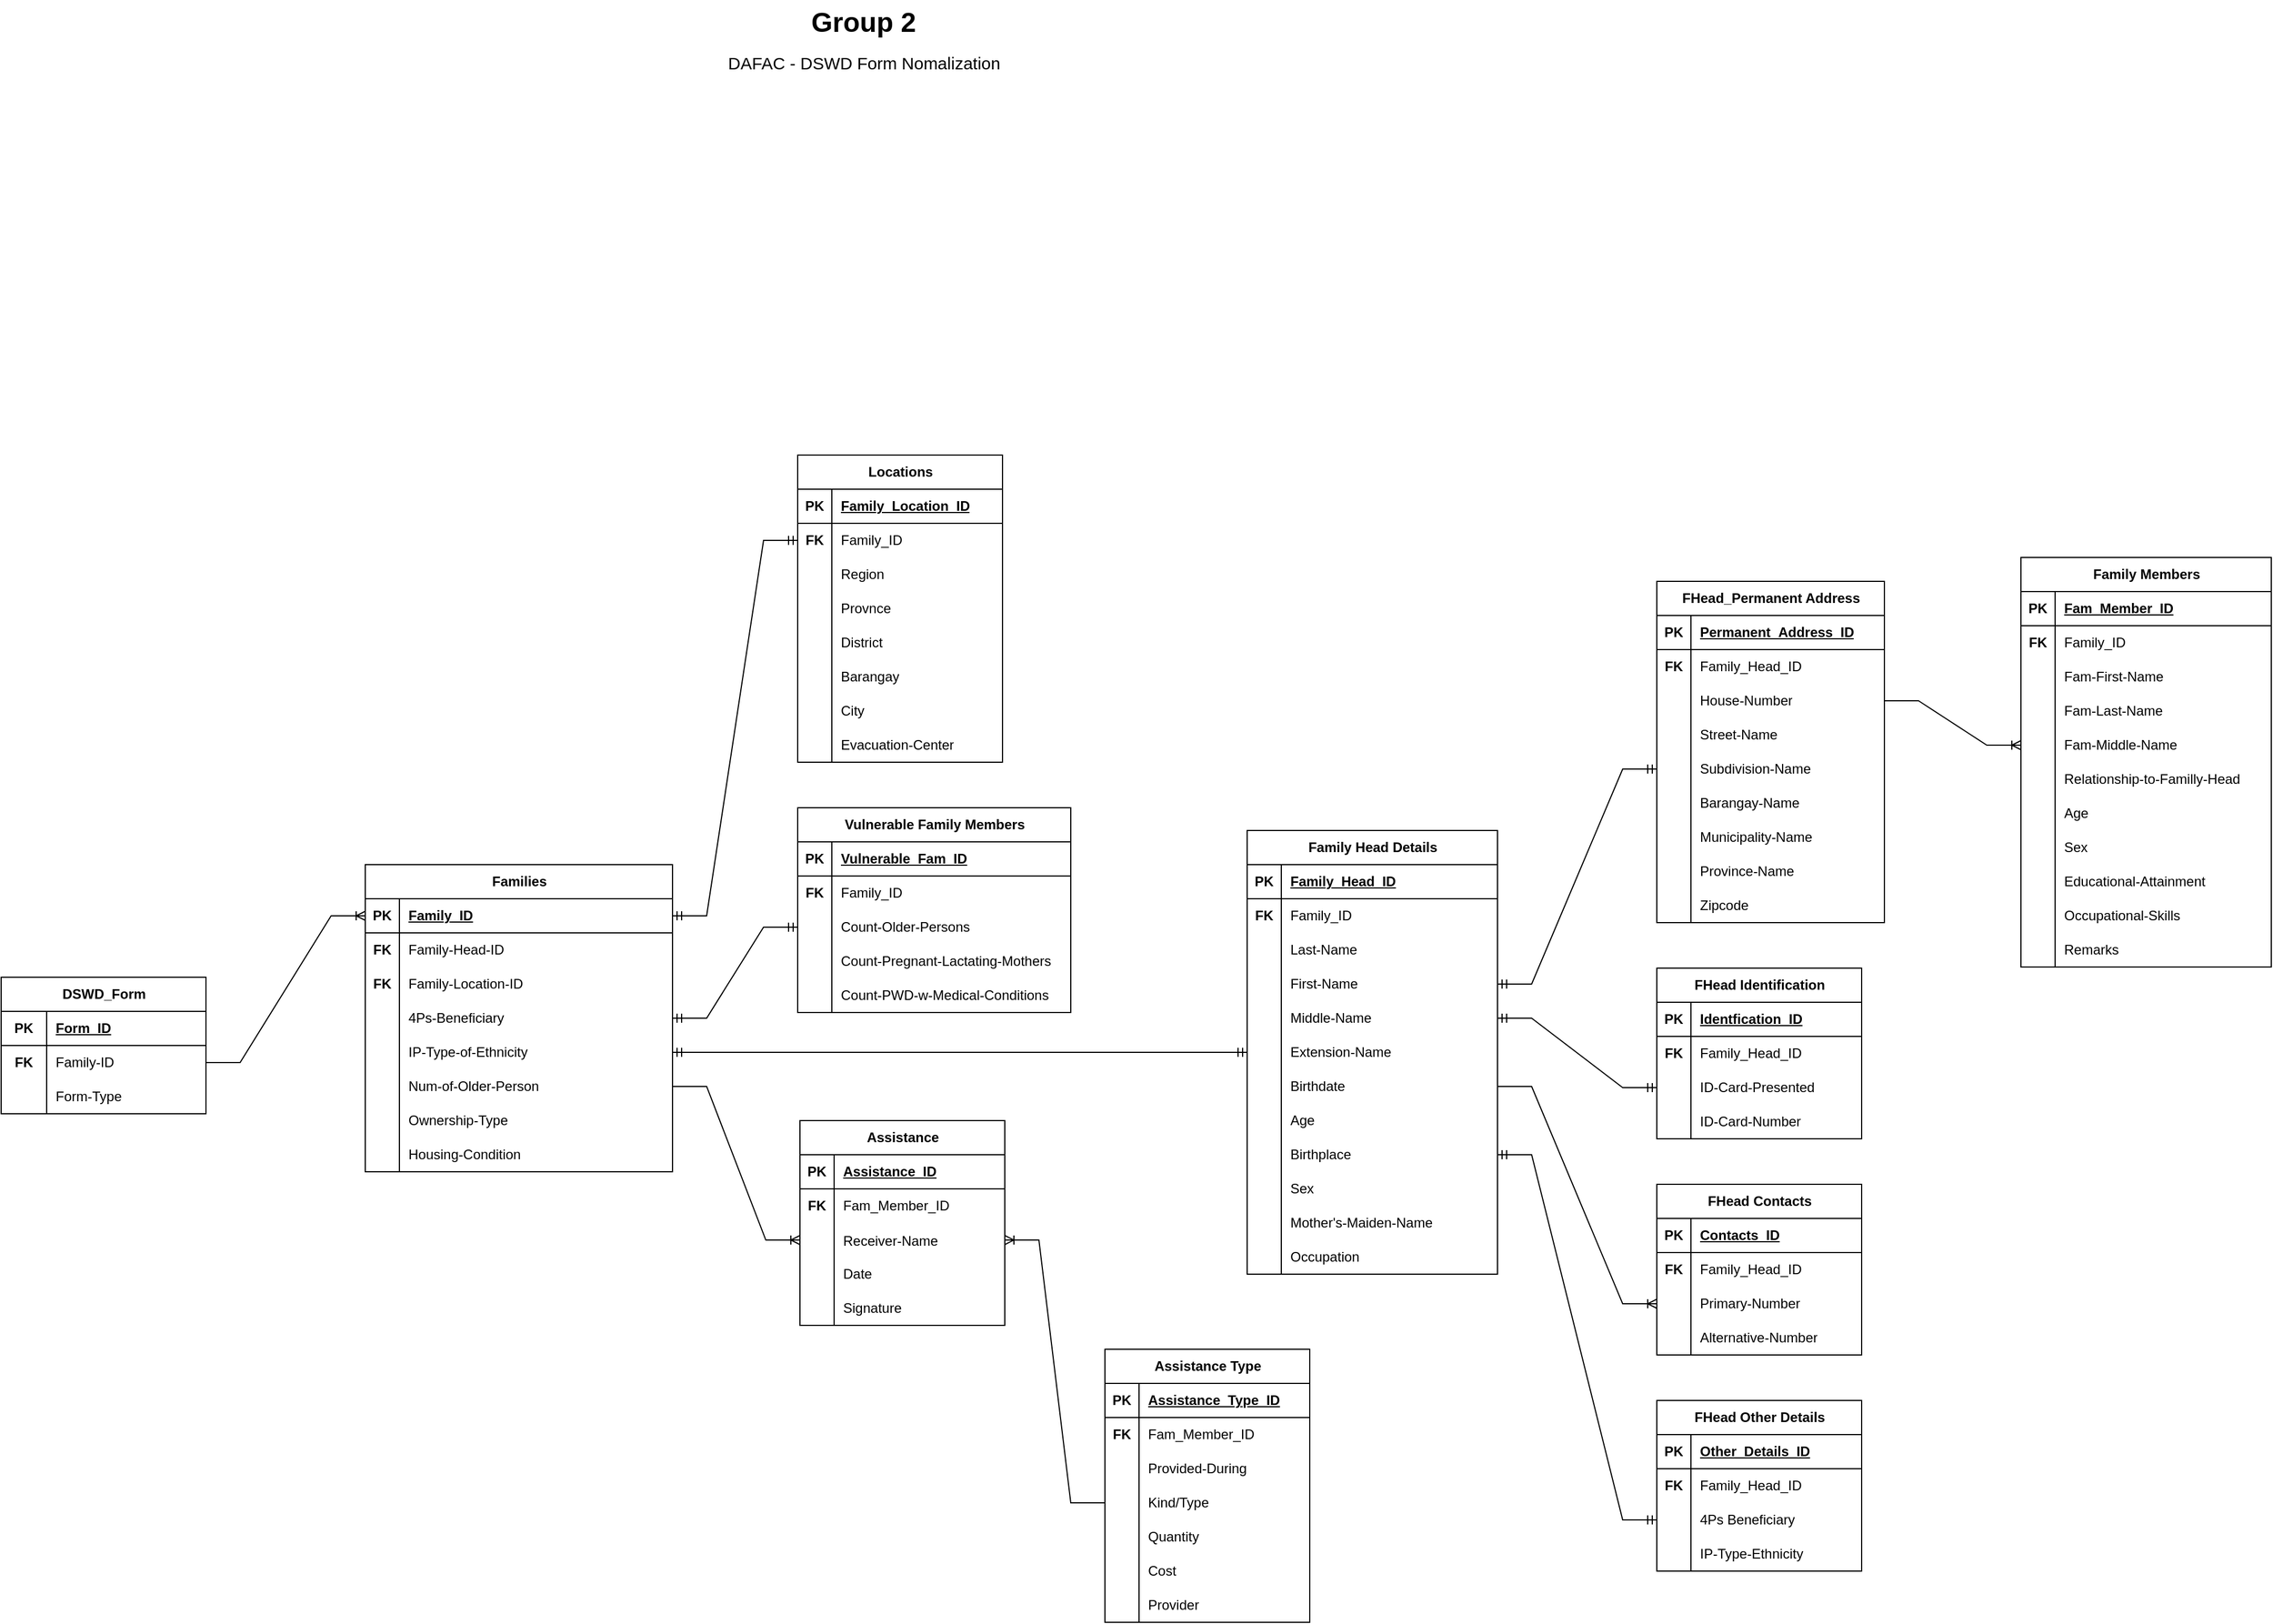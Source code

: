 <mxfile version="24.3.1" type="github">
  <diagram name="Page-1" id="Gy3EhhQwhQwpoKQxjFGg">
    <mxGraphModel dx="2899" dy="1137" grid="1" gridSize="10" guides="1" tooltips="1" connect="1" arrows="1" fold="1" page="1" pageScale="1" pageWidth="850" pageHeight="1100" math="0" shadow="0">
      <root>
        <mxCell id="0" />
        <mxCell id="1" parent="0" />
        <mxCell id="1FVK7iuRr5Yn7hQ1qtwe-1" value="Families" style="shape=table;startSize=30;container=1;collapsible=1;childLayout=tableLayout;fixedRows=1;rowLines=0;fontStyle=1;align=center;resizeLast=1;html=1;" parent="1" vertex="1">
          <mxGeometry x="50" y="790" width="270" height="270" as="geometry" />
        </mxCell>
        <mxCell id="1FVK7iuRr5Yn7hQ1qtwe-2" value="" style="shape=tableRow;horizontal=0;startSize=0;swimlaneHead=0;swimlaneBody=0;fillColor=none;collapsible=0;dropTarget=0;points=[[0,0.5],[1,0.5]];portConstraint=eastwest;top=0;left=0;right=0;bottom=1;" parent="1FVK7iuRr5Yn7hQ1qtwe-1" vertex="1">
          <mxGeometry y="30" width="270" height="30" as="geometry" />
        </mxCell>
        <mxCell id="1FVK7iuRr5Yn7hQ1qtwe-3" value="PK" style="shape=partialRectangle;connectable=0;fillColor=none;top=0;left=0;bottom=0;right=0;fontStyle=1;overflow=hidden;whiteSpace=wrap;html=1;" parent="1FVK7iuRr5Yn7hQ1qtwe-2" vertex="1">
          <mxGeometry width="30" height="30" as="geometry">
            <mxRectangle width="30" height="30" as="alternateBounds" />
          </mxGeometry>
        </mxCell>
        <mxCell id="1FVK7iuRr5Yn7hQ1qtwe-4" value="Family_ID" style="shape=partialRectangle;connectable=0;fillColor=none;top=0;left=0;bottom=0;right=0;align=left;spacingLeft=6;fontStyle=5;overflow=hidden;whiteSpace=wrap;html=1;" parent="1FVK7iuRr5Yn7hQ1qtwe-2" vertex="1">
          <mxGeometry x="30" width="240" height="30" as="geometry">
            <mxRectangle width="240" height="30" as="alternateBounds" />
          </mxGeometry>
        </mxCell>
        <mxCell id="1FVK7iuRr5Yn7hQ1qtwe-5" value="" style="shape=tableRow;horizontal=0;startSize=0;swimlaneHead=0;swimlaneBody=0;fillColor=none;collapsible=0;dropTarget=0;points=[[0,0.5],[1,0.5]];portConstraint=eastwest;top=0;left=0;right=0;bottom=0;" parent="1FVK7iuRr5Yn7hQ1qtwe-1" vertex="1">
          <mxGeometry y="60" width="270" height="30" as="geometry" />
        </mxCell>
        <mxCell id="1FVK7iuRr5Yn7hQ1qtwe-6" value="&lt;b&gt;FK&lt;/b&gt;" style="shape=partialRectangle;connectable=0;fillColor=none;top=0;left=0;bottom=0;right=0;editable=1;overflow=hidden;whiteSpace=wrap;html=1;" parent="1FVK7iuRr5Yn7hQ1qtwe-5" vertex="1">
          <mxGeometry width="30" height="30" as="geometry">
            <mxRectangle width="30" height="30" as="alternateBounds" />
          </mxGeometry>
        </mxCell>
        <mxCell id="1FVK7iuRr5Yn7hQ1qtwe-7" value="Family-Head-ID" style="shape=partialRectangle;connectable=0;fillColor=none;top=0;left=0;bottom=0;right=0;align=left;spacingLeft=6;overflow=hidden;whiteSpace=wrap;html=1;" parent="1FVK7iuRr5Yn7hQ1qtwe-5" vertex="1">
          <mxGeometry x="30" width="240" height="30" as="geometry">
            <mxRectangle width="240" height="30" as="alternateBounds" />
          </mxGeometry>
        </mxCell>
        <mxCell id="1FVK7iuRr5Yn7hQ1qtwe-8" value="" style="shape=tableRow;horizontal=0;startSize=0;swimlaneHead=0;swimlaneBody=0;fillColor=none;collapsible=0;dropTarget=0;points=[[0,0.5],[1,0.5]];portConstraint=eastwest;top=0;left=0;right=0;bottom=0;" parent="1FVK7iuRr5Yn7hQ1qtwe-1" vertex="1">
          <mxGeometry y="90" width="270" height="30" as="geometry" />
        </mxCell>
        <mxCell id="1FVK7iuRr5Yn7hQ1qtwe-9" value="&lt;b&gt;FK&lt;/b&gt;" style="shape=partialRectangle;connectable=0;fillColor=none;top=0;left=0;bottom=0;right=0;editable=1;overflow=hidden;whiteSpace=wrap;html=1;" parent="1FVK7iuRr5Yn7hQ1qtwe-8" vertex="1">
          <mxGeometry width="30" height="30" as="geometry">
            <mxRectangle width="30" height="30" as="alternateBounds" />
          </mxGeometry>
        </mxCell>
        <mxCell id="1FVK7iuRr5Yn7hQ1qtwe-10" value="Family-Location-ID" style="shape=partialRectangle;connectable=0;fillColor=none;top=0;left=0;bottom=0;right=0;align=left;spacingLeft=6;overflow=hidden;whiteSpace=wrap;html=1;" parent="1FVK7iuRr5Yn7hQ1qtwe-8" vertex="1">
          <mxGeometry x="30" width="240" height="30" as="geometry">
            <mxRectangle width="240" height="30" as="alternateBounds" />
          </mxGeometry>
        </mxCell>
        <mxCell id="1FVK7iuRr5Yn7hQ1qtwe-11" value="" style="shape=tableRow;horizontal=0;startSize=0;swimlaneHead=0;swimlaneBody=0;fillColor=none;collapsible=0;dropTarget=0;points=[[0,0.5],[1,0.5]];portConstraint=eastwest;top=0;left=0;right=0;bottom=0;" parent="1FVK7iuRr5Yn7hQ1qtwe-1" vertex="1">
          <mxGeometry y="120" width="270" height="30" as="geometry" />
        </mxCell>
        <mxCell id="1FVK7iuRr5Yn7hQ1qtwe-12" value="" style="shape=partialRectangle;connectable=0;fillColor=none;top=0;left=0;bottom=0;right=0;editable=1;overflow=hidden;whiteSpace=wrap;html=1;" parent="1FVK7iuRr5Yn7hQ1qtwe-11" vertex="1">
          <mxGeometry width="30" height="30" as="geometry">
            <mxRectangle width="30" height="30" as="alternateBounds" />
          </mxGeometry>
        </mxCell>
        <mxCell id="1FVK7iuRr5Yn7hQ1qtwe-13" value="4Ps-Beneficiary&amp;nbsp;" style="shape=partialRectangle;connectable=0;fillColor=none;top=0;left=0;bottom=0;right=0;align=left;spacingLeft=6;overflow=hidden;whiteSpace=wrap;html=1;" parent="1FVK7iuRr5Yn7hQ1qtwe-11" vertex="1">
          <mxGeometry x="30" width="240" height="30" as="geometry">
            <mxRectangle width="240" height="30" as="alternateBounds" />
          </mxGeometry>
        </mxCell>
        <mxCell id="1FVK7iuRr5Yn7hQ1qtwe-106" value="" style="shape=tableRow;horizontal=0;startSize=0;swimlaneHead=0;swimlaneBody=0;fillColor=none;collapsible=0;dropTarget=0;points=[[0,0.5],[1,0.5]];portConstraint=eastwest;top=0;left=0;right=0;bottom=0;" parent="1FVK7iuRr5Yn7hQ1qtwe-1" vertex="1">
          <mxGeometry y="150" width="270" height="30" as="geometry" />
        </mxCell>
        <mxCell id="1FVK7iuRr5Yn7hQ1qtwe-107" value="" style="shape=partialRectangle;connectable=0;fillColor=none;top=0;left=0;bottom=0;right=0;editable=1;overflow=hidden;whiteSpace=wrap;html=1;" parent="1FVK7iuRr5Yn7hQ1qtwe-106" vertex="1">
          <mxGeometry width="30" height="30" as="geometry">
            <mxRectangle width="30" height="30" as="alternateBounds" />
          </mxGeometry>
        </mxCell>
        <mxCell id="1FVK7iuRr5Yn7hQ1qtwe-108" value="IP-Type-of-Ethnicity" style="shape=partialRectangle;connectable=0;fillColor=none;top=0;left=0;bottom=0;right=0;align=left;spacingLeft=6;overflow=hidden;whiteSpace=wrap;html=1;" parent="1FVK7iuRr5Yn7hQ1qtwe-106" vertex="1">
          <mxGeometry x="30" width="240" height="30" as="geometry">
            <mxRectangle width="240" height="30" as="alternateBounds" />
          </mxGeometry>
        </mxCell>
        <mxCell id="1FVK7iuRr5Yn7hQ1qtwe-109" value="" style="shape=tableRow;horizontal=0;startSize=0;swimlaneHead=0;swimlaneBody=0;fillColor=none;collapsible=0;dropTarget=0;points=[[0,0.5],[1,0.5]];portConstraint=eastwest;top=0;left=0;right=0;bottom=0;" parent="1FVK7iuRr5Yn7hQ1qtwe-1" vertex="1">
          <mxGeometry y="180" width="270" height="30" as="geometry" />
        </mxCell>
        <mxCell id="1FVK7iuRr5Yn7hQ1qtwe-110" value="" style="shape=partialRectangle;connectable=0;fillColor=none;top=0;left=0;bottom=0;right=0;editable=1;overflow=hidden;whiteSpace=wrap;html=1;" parent="1FVK7iuRr5Yn7hQ1qtwe-109" vertex="1">
          <mxGeometry width="30" height="30" as="geometry">
            <mxRectangle width="30" height="30" as="alternateBounds" />
          </mxGeometry>
        </mxCell>
        <mxCell id="1FVK7iuRr5Yn7hQ1qtwe-111" value="Num-of-Older-Person" style="shape=partialRectangle;connectable=0;fillColor=none;top=0;left=0;bottom=0;right=0;align=left;spacingLeft=6;overflow=hidden;whiteSpace=wrap;html=1;" parent="1FVK7iuRr5Yn7hQ1qtwe-109" vertex="1">
          <mxGeometry x="30" width="240" height="30" as="geometry">
            <mxRectangle width="240" height="30" as="alternateBounds" />
          </mxGeometry>
        </mxCell>
        <mxCell id="1FVK7iuRr5Yn7hQ1qtwe-118" value="" style="shape=tableRow;horizontal=0;startSize=0;swimlaneHead=0;swimlaneBody=0;fillColor=none;collapsible=0;dropTarget=0;points=[[0,0.5],[1,0.5]];portConstraint=eastwest;top=0;left=0;right=0;bottom=0;" parent="1FVK7iuRr5Yn7hQ1qtwe-1" vertex="1">
          <mxGeometry y="210" width="270" height="30" as="geometry" />
        </mxCell>
        <mxCell id="1FVK7iuRr5Yn7hQ1qtwe-119" value="" style="shape=partialRectangle;connectable=0;fillColor=none;top=0;left=0;bottom=0;right=0;editable=1;overflow=hidden;whiteSpace=wrap;html=1;" parent="1FVK7iuRr5Yn7hQ1qtwe-118" vertex="1">
          <mxGeometry width="30" height="30" as="geometry">
            <mxRectangle width="30" height="30" as="alternateBounds" />
          </mxGeometry>
        </mxCell>
        <mxCell id="1FVK7iuRr5Yn7hQ1qtwe-120" value="Ownership-Type" style="shape=partialRectangle;connectable=0;fillColor=none;top=0;left=0;bottom=0;right=0;align=left;spacingLeft=6;overflow=hidden;whiteSpace=wrap;html=1;" parent="1FVK7iuRr5Yn7hQ1qtwe-118" vertex="1">
          <mxGeometry x="30" width="240" height="30" as="geometry">
            <mxRectangle width="240" height="30" as="alternateBounds" />
          </mxGeometry>
        </mxCell>
        <mxCell id="1FVK7iuRr5Yn7hQ1qtwe-121" value="" style="shape=tableRow;horizontal=0;startSize=0;swimlaneHead=0;swimlaneBody=0;fillColor=none;collapsible=0;dropTarget=0;points=[[0,0.5],[1,0.5]];portConstraint=eastwest;top=0;left=0;right=0;bottom=0;" parent="1FVK7iuRr5Yn7hQ1qtwe-1" vertex="1">
          <mxGeometry y="240" width="270" height="30" as="geometry" />
        </mxCell>
        <mxCell id="1FVK7iuRr5Yn7hQ1qtwe-122" value="" style="shape=partialRectangle;connectable=0;fillColor=none;top=0;left=0;bottom=0;right=0;editable=1;overflow=hidden;whiteSpace=wrap;html=1;" parent="1FVK7iuRr5Yn7hQ1qtwe-121" vertex="1">
          <mxGeometry width="30" height="30" as="geometry">
            <mxRectangle width="30" height="30" as="alternateBounds" />
          </mxGeometry>
        </mxCell>
        <mxCell id="1FVK7iuRr5Yn7hQ1qtwe-123" value="Housing-Condition" style="shape=partialRectangle;connectable=0;fillColor=none;top=0;left=0;bottom=0;right=0;align=left;spacingLeft=6;overflow=hidden;whiteSpace=wrap;html=1;" parent="1FVK7iuRr5Yn7hQ1qtwe-121" vertex="1">
          <mxGeometry x="30" width="240" height="30" as="geometry">
            <mxRectangle width="240" height="30" as="alternateBounds" />
          </mxGeometry>
        </mxCell>
        <mxCell id="1FVK7iuRr5Yn7hQ1qtwe-14" value="Family Head Details" style="shape=table;startSize=30;container=1;collapsible=1;childLayout=tableLayout;fixedRows=1;rowLines=0;fontStyle=1;align=center;resizeLast=1;html=1;" parent="1" vertex="1">
          <mxGeometry x="825" y="760" width="220" height="390" as="geometry" />
        </mxCell>
        <mxCell id="1FVK7iuRr5Yn7hQ1qtwe-15" value="" style="shape=tableRow;horizontal=0;startSize=0;swimlaneHead=0;swimlaneBody=0;fillColor=none;collapsible=0;dropTarget=0;points=[[0,0.5],[1,0.5]];portConstraint=eastwest;top=0;left=0;right=0;bottom=1;" parent="1FVK7iuRr5Yn7hQ1qtwe-14" vertex="1">
          <mxGeometry y="30" width="220" height="30" as="geometry" />
        </mxCell>
        <mxCell id="1FVK7iuRr5Yn7hQ1qtwe-16" value="PK" style="shape=partialRectangle;connectable=0;fillColor=none;top=0;left=0;bottom=0;right=0;fontStyle=1;overflow=hidden;whiteSpace=wrap;html=1;" parent="1FVK7iuRr5Yn7hQ1qtwe-15" vertex="1">
          <mxGeometry width="30" height="30" as="geometry">
            <mxRectangle width="30" height="30" as="alternateBounds" />
          </mxGeometry>
        </mxCell>
        <mxCell id="1FVK7iuRr5Yn7hQ1qtwe-17" value="Family_Head_ID" style="shape=partialRectangle;connectable=0;fillColor=none;top=0;left=0;bottom=0;right=0;align=left;spacingLeft=6;fontStyle=5;overflow=hidden;whiteSpace=wrap;html=1;" parent="1FVK7iuRr5Yn7hQ1qtwe-15" vertex="1">
          <mxGeometry x="30" width="190" height="30" as="geometry">
            <mxRectangle width="190" height="30" as="alternateBounds" />
          </mxGeometry>
        </mxCell>
        <mxCell id="UY4YP-XEKbUOrz17NZUH-4" value="" style="shape=tableRow;horizontal=0;startSize=0;swimlaneHead=0;swimlaneBody=0;fillColor=none;collapsible=0;dropTarget=0;points=[[0,0.5],[1,0.5]];portConstraint=eastwest;top=0;left=0;right=0;bottom=0;" parent="1FVK7iuRr5Yn7hQ1qtwe-14" vertex="1">
          <mxGeometry y="60" width="220" height="30" as="geometry" />
        </mxCell>
        <mxCell id="UY4YP-XEKbUOrz17NZUH-5" value="&lt;b&gt;FK&lt;/b&gt;" style="shape=partialRectangle;connectable=0;fillColor=none;top=0;left=0;bottom=0;right=0;editable=1;overflow=hidden;whiteSpace=wrap;html=1;" parent="UY4YP-XEKbUOrz17NZUH-4" vertex="1">
          <mxGeometry width="30" height="30" as="geometry">
            <mxRectangle width="30" height="30" as="alternateBounds" />
          </mxGeometry>
        </mxCell>
        <mxCell id="UY4YP-XEKbUOrz17NZUH-6" value="Family_ID" style="shape=partialRectangle;connectable=0;fillColor=none;top=0;left=0;bottom=0;right=0;align=left;spacingLeft=6;overflow=hidden;whiteSpace=wrap;html=1;" parent="UY4YP-XEKbUOrz17NZUH-4" vertex="1">
          <mxGeometry x="30" width="190" height="30" as="geometry">
            <mxRectangle width="190" height="30" as="alternateBounds" />
          </mxGeometry>
        </mxCell>
        <mxCell id="1FVK7iuRr5Yn7hQ1qtwe-18" value="" style="shape=tableRow;horizontal=0;startSize=0;swimlaneHead=0;swimlaneBody=0;fillColor=none;collapsible=0;dropTarget=0;points=[[0,0.5],[1,0.5]];portConstraint=eastwest;top=0;left=0;right=0;bottom=0;" parent="1FVK7iuRr5Yn7hQ1qtwe-14" vertex="1">
          <mxGeometry y="90" width="220" height="30" as="geometry" />
        </mxCell>
        <mxCell id="1FVK7iuRr5Yn7hQ1qtwe-19" value="" style="shape=partialRectangle;connectable=0;fillColor=none;top=0;left=0;bottom=0;right=0;editable=1;overflow=hidden;whiteSpace=wrap;html=1;" parent="1FVK7iuRr5Yn7hQ1qtwe-18" vertex="1">
          <mxGeometry width="30" height="30" as="geometry">
            <mxRectangle width="30" height="30" as="alternateBounds" />
          </mxGeometry>
        </mxCell>
        <mxCell id="1FVK7iuRr5Yn7hQ1qtwe-20" value="Last-Name" style="shape=partialRectangle;connectable=0;fillColor=none;top=0;left=0;bottom=0;right=0;align=left;spacingLeft=6;overflow=hidden;whiteSpace=wrap;html=1;" parent="1FVK7iuRr5Yn7hQ1qtwe-18" vertex="1">
          <mxGeometry x="30" width="190" height="30" as="geometry">
            <mxRectangle width="190" height="30" as="alternateBounds" />
          </mxGeometry>
        </mxCell>
        <mxCell id="1FVK7iuRr5Yn7hQ1qtwe-21" value="" style="shape=tableRow;horizontal=0;startSize=0;swimlaneHead=0;swimlaneBody=0;fillColor=none;collapsible=0;dropTarget=0;points=[[0,0.5],[1,0.5]];portConstraint=eastwest;top=0;left=0;right=0;bottom=0;" parent="1FVK7iuRr5Yn7hQ1qtwe-14" vertex="1">
          <mxGeometry y="120" width="220" height="30" as="geometry" />
        </mxCell>
        <mxCell id="1FVK7iuRr5Yn7hQ1qtwe-22" value="" style="shape=partialRectangle;connectable=0;fillColor=none;top=0;left=0;bottom=0;right=0;editable=1;overflow=hidden;whiteSpace=wrap;html=1;" parent="1FVK7iuRr5Yn7hQ1qtwe-21" vertex="1">
          <mxGeometry width="30" height="30" as="geometry">
            <mxRectangle width="30" height="30" as="alternateBounds" />
          </mxGeometry>
        </mxCell>
        <mxCell id="1FVK7iuRr5Yn7hQ1qtwe-23" value="First-Name" style="shape=partialRectangle;connectable=0;fillColor=none;top=0;left=0;bottom=0;right=0;align=left;spacingLeft=6;overflow=hidden;whiteSpace=wrap;html=1;" parent="1FVK7iuRr5Yn7hQ1qtwe-21" vertex="1">
          <mxGeometry x="30" width="190" height="30" as="geometry">
            <mxRectangle width="190" height="30" as="alternateBounds" />
          </mxGeometry>
        </mxCell>
        <mxCell id="1FVK7iuRr5Yn7hQ1qtwe-24" value="" style="shape=tableRow;horizontal=0;startSize=0;swimlaneHead=0;swimlaneBody=0;fillColor=none;collapsible=0;dropTarget=0;points=[[0,0.5],[1,0.5]];portConstraint=eastwest;top=0;left=0;right=0;bottom=0;" parent="1FVK7iuRr5Yn7hQ1qtwe-14" vertex="1">
          <mxGeometry y="150" width="220" height="30" as="geometry" />
        </mxCell>
        <mxCell id="1FVK7iuRr5Yn7hQ1qtwe-25" value="" style="shape=partialRectangle;connectable=0;fillColor=none;top=0;left=0;bottom=0;right=0;editable=1;overflow=hidden;whiteSpace=wrap;html=1;" parent="1FVK7iuRr5Yn7hQ1qtwe-24" vertex="1">
          <mxGeometry width="30" height="30" as="geometry">
            <mxRectangle width="30" height="30" as="alternateBounds" />
          </mxGeometry>
        </mxCell>
        <mxCell id="1FVK7iuRr5Yn7hQ1qtwe-26" value="Middle-Name" style="shape=partialRectangle;connectable=0;fillColor=none;top=0;left=0;bottom=0;right=0;align=left;spacingLeft=6;overflow=hidden;whiteSpace=wrap;html=1;" parent="1FVK7iuRr5Yn7hQ1qtwe-24" vertex="1">
          <mxGeometry x="30" width="190" height="30" as="geometry">
            <mxRectangle width="190" height="30" as="alternateBounds" />
          </mxGeometry>
        </mxCell>
        <mxCell id="1FVK7iuRr5Yn7hQ1qtwe-142" value="" style="shape=tableRow;horizontal=0;startSize=0;swimlaneHead=0;swimlaneBody=0;fillColor=none;collapsible=0;dropTarget=0;points=[[0,0.5],[1,0.5]];portConstraint=eastwest;top=0;left=0;right=0;bottom=0;" parent="1FVK7iuRr5Yn7hQ1qtwe-14" vertex="1">
          <mxGeometry y="180" width="220" height="30" as="geometry" />
        </mxCell>
        <mxCell id="1FVK7iuRr5Yn7hQ1qtwe-143" value="" style="shape=partialRectangle;connectable=0;fillColor=none;top=0;left=0;bottom=0;right=0;editable=1;overflow=hidden;whiteSpace=wrap;html=1;" parent="1FVK7iuRr5Yn7hQ1qtwe-142" vertex="1">
          <mxGeometry width="30" height="30" as="geometry">
            <mxRectangle width="30" height="30" as="alternateBounds" />
          </mxGeometry>
        </mxCell>
        <mxCell id="1FVK7iuRr5Yn7hQ1qtwe-144" value="Extension-Name" style="shape=partialRectangle;connectable=0;fillColor=none;top=0;left=0;bottom=0;right=0;align=left;spacingLeft=6;overflow=hidden;whiteSpace=wrap;html=1;" parent="1FVK7iuRr5Yn7hQ1qtwe-142" vertex="1">
          <mxGeometry x="30" width="190" height="30" as="geometry">
            <mxRectangle width="190" height="30" as="alternateBounds" />
          </mxGeometry>
        </mxCell>
        <mxCell id="1FVK7iuRr5Yn7hQ1qtwe-145" value="" style="shape=tableRow;horizontal=0;startSize=0;swimlaneHead=0;swimlaneBody=0;fillColor=none;collapsible=0;dropTarget=0;points=[[0,0.5],[1,0.5]];portConstraint=eastwest;top=0;left=0;right=0;bottom=0;" parent="1FVK7iuRr5Yn7hQ1qtwe-14" vertex="1">
          <mxGeometry y="210" width="220" height="30" as="geometry" />
        </mxCell>
        <mxCell id="1FVK7iuRr5Yn7hQ1qtwe-146" value="" style="shape=partialRectangle;connectable=0;fillColor=none;top=0;left=0;bottom=0;right=0;editable=1;overflow=hidden;whiteSpace=wrap;html=1;" parent="1FVK7iuRr5Yn7hQ1qtwe-145" vertex="1">
          <mxGeometry width="30" height="30" as="geometry">
            <mxRectangle width="30" height="30" as="alternateBounds" />
          </mxGeometry>
        </mxCell>
        <mxCell id="1FVK7iuRr5Yn7hQ1qtwe-147" value="Birthdate" style="shape=partialRectangle;connectable=0;fillColor=none;top=0;left=0;bottom=0;right=0;align=left;spacingLeft=6;overflow=hidden;whiteSpace=wrap;html=1;" parent="1FVK7iuRr5Yn7hQ1qtwe-145" vertex="1">
          <mxGeometry x="30" width="190" height="30" as="geometry">
            <mxRectangle width="190" height="30" as="alternateBounds" />
          </mxGeometry>
        </mxCell>
        <mxCell id="1FVK7iuRr5Yn7hQ1qtwe-148" value="" style="shape=tableRow;horizontal=0;startSize=0;swimlaneHead=0;swimlaneBody=0;fillColor=none;collapsible=0;dropTarget=0;points=[[0,0.5],[1,0.5]];portConstraint=eastwest;top=0;left=0;right=0;bottom=0;" parent="1FVK7iuRr5Yn7hQ1qtwe-14" vertex="1">
          <mxGeometry y="240" width="220" height="30" as="geometry" />
        </mxCell>
        <mxCell id="1FVK7iuRr5Yn7hQ1qtwe-149" value="" style="shape=partialRectangle;connectable=0;fillColor=none;top=0;left=0;bottom=0;right=0;editable=1;overflow=hidden;whiteSpace=wrap;html=1;" parent="1FVK7iuRr5Yn7hQ1qtwe-148" vertex="1">
          <mxGeometry width="30" height="30" as="geometry">
            <mxRectangle width="30" height="30" as="alternateBounds" />
          </mxGeometry>
        </mxCell>
        <mxCell id="1FVK7iuRr5Yn7hQ1qtwe-150" value="Age" style="shape=partialRectangle;connectable=0;fillColor=none;top=0;left=0;bottom=0;right=0;align=left;spacingLeft=6;overflow=hidden;whiteSpace=wrap;html=1;" parent="1FVK7iuRr5Yn7hQ1qtwe-148" vertex="1">
          <mxGeometry x="30" width="190" height="30" as="geometry">
            <mxRectangle width="190" height="30" as="alternateBounds" />
          </mxGeometry>
        </mxCell>
        <mxCell id="1FVK7iuRr5Yn7hQ1qtwe-151" value="" style="shape=tableRow;horizontal=0;startSize=0;swimlaneHead=0;swimlaneBody=0;fillColor=none;collapsible=0;dropTarget=0;points=[[0,0.5],[1,0.5]];portConstraint=eastwest;top=0;left=0;right=0;bottom=0;" parent="1FVK7iuRr5Yn7hQ1qtwe-14" vertex="1">
          <mxGeometry y="270" width="220" height="30" as="geometry" />
        </mxCell>
        <mxCell id="1FVK7iuRr5Yn7hQ1qtwe-152" value="" style="shape=partialRectangle;connectable=0;fillColor=none;top=0;left=0;bottom=0;right=0;editable=1;overflow=hidden;whiteSpace=wrap;html=1;" parent="1FVK7iuRr5Yn7hQ1qtwe-151" vertex="1">
          <mxGeometry width="30" height="30" as="geometry">
            <mxRectangle width="30" height="30" as="alternateBounds" />
          </mxGeometry>
        </mxCell>
        <mxCell id="1FVK7iuRr5Yn7hQ1qtwe-153" value="Birthplace" style="shape=partialRectangle;connectable=0;fillColor=none;top=0;left=0;bottom=0;right=0;align=left;spacingLeft=6;overflow=hidden;whiteSpace=wrap;html=1;" parent="1FVK7iuRr5Yn7hQ1qtwe-151" vertex="1">
          <mxGeometry x="30" width="190" height="30" as="geometry">
            <mxRectangle width="190" height="30" as="alternateBounds" />
          </mxGeometry>
        </mxCell>
        <mxCell id="1FVK7iuRr5Yn7hQ1qtwe-154" value="" style="shape=tableRow;horizontal=0;startSize=0;swimlaneHead=0;swimlaneBody=0;fillColor=none;collapsible=0;dropTarget=0;points=[[0,0.5],[1,0.5]];portConstraint=eastwest;top=0;left=0;right=0;bottom=0;" parent="1FVK7iuRr5Yn7hQ1qtwe-14" vertex="1">
          <mxGeometry y="300" width="220" height="30" as="geometry" />
        </mxCell>
        <mxCell id="1FVK7iuRr5Yn7hQ1qtwe-155" value="" style="shape=partialRectangle;connectable=0;fillColor=none;top=0;left=0;bottom=0;right=0;editable=1;overflow=hidden;whiteSpace=wrap;html=1;" parent="1FVK7iuRr5Yn7hQ1qtwe-154" vertex="1">
          <mxGeometry width="30" height="30" as="geometry">
            <mxRectangle width="30" height="30" as="alternateBounds" />
          </mxGeometry>
        </mxCell>
        <mxCell id="1FVK7iuRr5Yn7hQ1qtwe-156" value="Sex" style="shape=partialRectangle;connectable=0;fillColor=none;top=0;left=0;bottom=0;right=0;align=left;spacingLeft=6;overflow=hidden;whiteSpace=wrap;html=1;" parent="1FVK7iuRr5Yn7hQ1qtwe-154" vertex="1">
          <mxGeometry x="30" width="190" height="30" as="geometry">
            <mxRectangle width="190" height="30" as="alternateBounds" />
          </mxGeometry>
        </mxCell>
        <mxCell id="1FVK7iuRr5Yn7hQ1qtwe-157" value="" style="shape=tableRow;horizontal=0;startSize=0;swimlaneHead=0;swimlaneBody=0;fillColor=none;collapsible=0;dropTarget=0;points=[[0,0.5],[1,0.5]];portConstraint=eastwest;top=0;left=0;right=0;bottom=0;" parent="1FVK7iuRr5Yn7hQ1qtwe-14" vertex="1">
          <mxGeometry y="330" width="220" height="30" as="geometry" />
        </mxCell>
        <mxCell id="1FVK7iuRr5Yn7hQ1qtwe-158" value="" style="shape=partialRectangle;connectable=0;fillColor=none;top=0;left=0;bottom=0;right=0;editable=1;overflow=hidden;whiteSpace=wrap;html=1;" parent="1FVK7iuRr5Yn7hQ1qtwe-157" vertex="1">
          <mxGeometry width="30" height="30" as="geometry">
            <mxRectangle width="30" height="30" as="alternateBounds" />
          </mxGeometry>
        </mxCell>
        <mxCell id="1FVK7iuRr5Yn7hQ1qtwe-159" value="Mother&#39;s-Maiden-Name" style="shape=partialRectangle;connectable=0;fillColor=none;top=0;left=0;bottom=0;right=0;align=left;spacingLeft=6;overflow=hidden;whiteSpace=wrap;html=1;" parent="1FVK7iuRr5Yn7hQ1qtwe-157" vertex="1">
          <mxGeometry x="30" width="190" height="30" as="geometry">
            <mxRectangle width="190" height="30" as="alternateBounds" />
          </mxGeometry>
        </mxCell>
        <mxCell id="1FVK7iuRr5Yn7hQ1qtwe-160" value="" style="shape=tableRow;horizontal=0;startSize=0;swimlaneHead=0;swimlaneBody=0;fillColor=none;collapsible=0;dropTarget=0;points=[[0,0.5],[1,0.5]];portConstraint=eastwest;top=0;left=0;right=0;bottom=0;" parent="1FVK7iuRr5Yn7hQ1qtwe-14" vertex="1">
          <mxGeometry y="360" width="220" height="30" as="geometry" />
        </mxCell>
        <mxCell id="1FVK7iuRr5Yn7hQ1qtwe-161" value="" style="shape=partialRectangle;connectable=0;fillColor=none;top=0;left=0;bottom=0;right=0;editable=1;overflow=hidden;whiteSpace=wrap;html=1;" parent="1FVK7iuRr5Yn7hQ1qtwe-160" vertex="1">
          <mxGeometry width="30" height="30" as="geometry">
            <mxRectangle width="30" height="30" as="alternateBounds" />
          </mxGeometry>
        </mxCell>
        <mxCell id="1FVK7iuRr5Yn7hQ1qtwe-162" value="Occupation" style="shape=partialRectangle;connectable=0;fillColor=none;top=0;left=0;bottom=0;right=0;align=left;spacingLeft=6;overflow=hidden;whiteSpace=wrap;html=1;" parent="1FVK7iuRr5Yn7hQ1qtwe-160" vertex="1">
          <mxGeometry x="30" width="190" height="30" as="geometry">
            <mxRectangle width="190" height="30" as="alternateBounds" />
          </mxGeometry>
        </mxCell>
        <mxCell id="1FVK7iuRr5Yn7hQ1qtwe-27" value="Family Members" style="shape=table;startSize=30;container=1;collapsible=1;childLayout=tableLayout;fixedRows=1;rowLines=0;fontStyle=1;align=center;resizeLast=1;html=1;" parent="1" vertex="1">
          <mxGeometry x="1505" y="520" width="220" height="360" as="geometry" />
        </mxCell>
        <mxCell id="1FVK7iuRr5Yn7hQ1qtwe-28" value="" style="shape=tableRow;horizontal=0;startSize=0;swimlaneHead=0;swimlaneBody=0;fillColor=none;collapsible=0;dropTarget=0;points=[[0,0.5],[1,0.5]];portConstraint=eastwest;top=0;left=0;right=0;bottom=1;" parent="1FVK7iuRr5Yn7hQ1qtwe-27" vertex="1">
          <mxGeometry y="30" width="220" height="30" as="geometry" />
        </mxCell>
        <mxCell id="1FVK7iuRr5Yn7hQ1qtwe-29" value="PK" style="shape=partialRectangle;connectable=0;fillColor=none;top=0;left=0;bottom=0;right=0;fontStyle=1;overflow=hidden;whiteSpace=wrap;html=1;" parent="1FVK7iuRr5Yn7hQ1qtwe-28" vertex="1">
          <mxGeometry width="30" height="30" as="geometry">
            <mxRectangle width="30" height="30" as="alternateBounds" />
          </mxGeometry>
        </mxCell>
        <mxCell id="1FVK7iuRr5Yn7hQ1qtwe-30" value="Fam_Member_ID" style="shape=partialRectangle;connectable=0;fillColor=none;top=0;left=0;bottom=0;right=0;align=left;spacingLeft=6;fontStyle=5;overflow=hidden;whiteSpace=wrap;html=1;" parent="1FVK7iuRr5Yn7hQ1qtwe-28" vertex="1">
          <mxGeometry x="30" width="190" height="30" as="geometry">
            <mxRectangle width="190" height="30" as="alternateBounds" />
          </mxGeometry>
        </mxCell>
        <mxCell id="1FVK7iuRr5Yn7hQ1qtwe-31" value="" style="shape=tableRow;horizontal=0;startSize=0;swimlaneHead=0;swimlaneBody=0;fillColor=none;collapsible=0;dropTarget=0;points=[[0,0.5],[1,0.5]];portConstraint=eastwest;top=0;left=0;right=0;bottom=0;" parent="1FVK7iuRr5Yn7hQ1qtwe-27" vertex="1">
          <mxGeometry y="60" width="220" height="30" as="geometry" />
        </mxCell>
        <mxCell id="1FVK7iuRr5Yn7hQ1qtwe-32" value="&lt;b&gt;FK&lt;/b&gt;" style="shape=partialRectangle;connectable=0;fillColor=none;top=0;left=0;bottom=0;right=0;editable=1;overflow=hidden;whiteSpace=wrap;html=1;" parent="1FVK7iuRr5Yn7hQ1qtwe-31" vertex="1">
          <mxGeometry width="30" height="30" as="geometry">
            <mxRectangle width="30" height="30" as="alternateBounds" />
          </mxGeometry>
        </mxCell>
        <mxCell id="1FVK7iuRr5Yn7hQ1qtwe-33" value="Family_ID" style="shape=partialRectangle;connectable=0;fillColor=none;top=0;left=0;bottom=0;right=0;align=left;spacingLeft=6;overflow=hidden;whiteSpace=wrap;html=1;" parent="1FVK7iuRr5Yn7hQ1qtwe-31" vertex="1">
          <mxGeometry x="30" width="190" height="30" as="geometry">
            <mxRectangle width="190" height="30" as="alternateBounds" />
          </mxGeometry>
        </mxCell>
        <mxCell id="1FVK7iuRr5Yn7hQ1qtwe-34" value="" style="shape=tableRow;horizontal=0;startSize=0;swimlaneHead=0;swimlaneBody=0;fillColor=none;collapsible=0;dropTarget=0;points=[[0,0.5],[1,0.5]];portConstraint=eastwest;top=0;left=0;right=0;bottom=0;" parent="1FVK7iuRr5Yn7hQ1qtwe-27" vertex="1">
          <mxGeometry y="90" width="220" height="30" as="geometry" />
        </mxCell>
        <mxCell id="1FVK7iuRr5Yn7hQ1qtwe-35" value="" style="shape=partialRectangle;connectable=0;fillColor=none;top=0;left=0;bottom=0;right=0;editable=1;overflow=hidden;whiteSpace=wrap;html=1;" parent="1FVK7iuRr5Yn7hQ1qtwe-34" vertex="1">
          <mxGeometry width="30" height="30" as="geometry">
            <mxRectangle width="30" height="30" as="alternateBounds" />
          </mxGeometry>
        </mxCell>
        <mxCell id="1FVK7iuRr5Yn7hQ1qtwe-36" value="Fam-First-Name" style="shape=partialRectangle;connectable=0;fillColor=none;top=0;left=0;bottom=0;right=0;align=left;spacingLeft=6;overflow=hidden;whiteSpace=wrap;html=1;" parent="1FVK7iuRr5Yn7hQ1qtwe-34" vertex="1">
          <mxGeometry x="30" width="190" height="30" as="geometry">
            <mxRectangle width="190" height="30" as="alternateBounds" />
          </mxGeometry>
        </mxCell>
        <mxCell id="1FVK7iuRr5Yn7hQ1qtwe-37" value="" style="shape=tableRow;horizontal=0;startSize=0;swimlaneHead=0;swimlaneBody=0;fillColor=none;collapsible=0;dropTarget=0;points=[[0,0.5],[1,0.5]];portConstraint=eastwest;top=0;left=0;right=0;bottom=0;" parent="1FVK7iuRr5Yn7hQ1qtwe-27" vertex="1">
          <mxGeometry y="120" width="220" height="30" as="geometry" />
        </mxCell>
        <mxCell id="1FVK7iuRr5Yn7hQ1qtwe-38" value="" style="shape=partialRectangle;connectable=0;fillColor=none;top=0;left=0;bottom=0;right=0;editable=1;overflow=hidden;whiteSpace=wrap;html=1;" parent="1FVK7iuRr5Yn7hQ1qtwe-37" vertex="1">
          <mxGeometry width="30" height="30" as="geometry">
            <mxRectangle width="30" height="30" as="alternateBounds" />
          </mxGeometry>
        </mxCell>
        <mxCell id="1FVK7iuRr5Yn7hQ1qtwe-39" value="Fam-Last-Name" style="shape=partialRectangle;connectable=0;fillColor=none;top=0;left=0;bottom=0;right=0;align=left;spacingLeft=6;overflow=hidden;whiteSpace=wrap;html=1;" parent="1FVK7iuRr5Yn7hQ1qtwe-37" vertex="1">
          <mxGeometry x="30" width="190" height="30" as="geometry">
            <mxRectangle width="190" height="30" as="alternateBounds" />
          </mxGeometry>
        </mxCell>
        <mxCell id="1FVK7iuRr5Yn7hQ1qtwe-73" value="" style="shape=tableRow;horizontal=0;startSize=0;swimlaneHead=0;swimlaneBody=0;fillColor=none;collapsible=0;dropTarget=0;points=[[0,0.5],[1,0.5]];portConstraint=eastwest;top=0;left=0;right=0;bottom=0;" parent="1FVK7iuRr5Yn7hQ1qtwe-27" vertex="1">
          <mxGeometry y="150" width="220" height="30" as="geometry" />
        </mxCell>
        <mxCell id="1FVK7iuRr5Yn7hQ1qtwe-74" value="" style="shape=partialRectangle;connectable=0;fillColor=none;top=0;left=0;bottom=0;right=0;editable=1;overflow=hidden;whiteSpace=wrap;html=1;" parent="1FVK7iuRr5Yn7hQ1qtwe-73" vertex="1">
          <mxGeometry width="30" height="30" as="geometry">
            <mxRectangle width="30" height="30" as="alternateBounds" />
          </mxGeometry>
        </mxCell>
        <mxCell id="1FVK7iuRr5Yn7hQ1qtwe-75" value="Fam-Middle-Name" style="shape=partialRectangle;connectable=0;fillColor=none;top=0;left=0;bottom=0;right=0;align=left;spacingLeft=6;overflow=hidden;whiteSpace=wrap;html=1;" parent="1FVK7iuRr5Yn7hQ1qtwe-73" vertex="1">
          <mxGeometry x="30" width="190" height="30" as="geometry">
            <mxRectangle width="190" height="30" as="alternateBounds" />
          </mxGeometry>
        </mxCell>
        <mxCell id="1FVK7iuRr5Yn7hQ1qtwe-181" value="" style="shape=tableRow;horizontal=0;startSize=0;swimlaneHead=0;swimlaneBody=0;fillColor=none;collapsible=0;dropTarget=0;points=[[0,0.5],[1,0.5]];portConstraint=eastwest;top=0;left=0;right=0;bottom=0;" parent="1FVK7iuRr5Yn7hQ1qtwe-27" vertex="1">
          <mxGeometry y="180" width="220" height="30" as="geometry" />
        </mxCell>
        <mxCell id="1FVK7iuRr5Yn7hQ1qtwe-182" value="" style="shape=partialRectangle;connectable=0;fillColor=none;top=0;left=0;bottom=0;right=0;editable=1;overflow=hidden;whiteSpace=wrap;html=1;" parent="1FVK7iuRr5Yn7hQ1qtwe-181" vertex="1">
          <mxGeometry width="30" height="30" as="geometry">
            <mxRectangle width="30" height="30" as="alternateBounds" />
          </mxGeometry>
        </mxCell>
        <mxCell id="1FVK7iuRr5Yn7hQ1qtwe-183" value="Relationship-to-Familly-Head" style="shape=partialRectangle;connectable=0;fillColor=none;top=0;left=0;bottom=0;right=0;align=left;spacingLeft=6;overflow=hidden;whiteSpace=wrap;html=1;" parent="1FVK7iuRr5Yn7hQ1qtwe-181" vertex="1">
          <mxGeometry x="30" width="190" height="30" as="geometry">
            <mxRectangle width="190" height="30" as="alternateBounds" />
          </mxGeometry>
        </mxCell>
        <mxCell id="1FVK7iuRr5Yn7hQ1qtwe-184" value="" style="shape=tableRow;horizontal=0;startSize=0;swimlaneHead=0;swimlaneBody=0;fillColor=none;collapsible=0;dropTarget=0;points=[[0,0.5],[1,0.5]];portConstraint=eastwest;top=0;left=0;right=0;bottom=0;" parent="1FVK7iuRr5Yn7hQ1qtwe-27" vertex="1">
          <mxGeometry y="210" width="220" height="30" as="geometry" />
        </mxCell>
        <mxCell id="1FVK7iuRr5Yn7hQ1qtwe-185" value="" style="shape=partialRectangle;connectable=0;fillColor=none;top=0;left=0;bottom=0;right=0;editable=1;overflow=hidden;whiteSpace=wrap;html=1;" parent="1FVK7iuRr5Yn7hQ1qtwe-184" vertex="1">
          <mxGeometry width="30" height="30" as="geometry">
            <mxRectangle width="30" height="30" as="alternateBounds" />
          </mxGeometry>
        </mxCell>
        <mxCell id="1FVK7iuRr5Yn7hQ1qtwe-186" value="Age" style="shape=partialRectangle;connectable=0;fillColor=none;top=0;left=0;bottom=0;right=0;align=left;spacingLeft=6;overflow=hidden;whiteSpace=wrap;html=1;" parent="1FVK7iuRr5Yn7hQ1qtwe-184" vertex="1">
          <mxGeometry x="30" width="190" height="30" as="geometry">
            <mxRectangle width="190" height="30" as="alternateBounds" />
          </mxGeometry>
        </mxCell>
        <mxCell id="1FVK7iuRr5Yn7hQ1qtwe-187" value="" style="shape=tableRow;horizontal=0;startSize=0;swimlaneHead=0;swimlaneBody=0;fillColor=none;collapsible=0;dropTarget=0;points=[[0,0.5],[1,0.5]];portConstraint=eastwest;top=0;left=0;right=0;bottom=0;" parent="1FVK7iuRr5Yn7hQ1qtwe-27" vertex="1">
          <mxGeometry y="240" width="220" height="30" as="geometry" />
        </mxCell>
        <mxCell id="1FVK7iuRr5Yn7hQ1qtwe-188" value="" style="shape=partialRectangle;connectable=0;fillColor=none;top=0;left=0;bottom=0;right=0;editable=1;overflow=hidden;whiteSpace=wrap;html=1;" parent="1FVK7iuRr5Yn7hQ1qtwe-187" vertex="1">
          <mxGeometry width="30" height="30" as="geometry">
            <mxRectangle width="30" height="30" as="alternateBounds" />
          </mxGeometry>
        </mxCell>
        <mxCell id="1FVK7iuRr5Yn7hQ1qtwe-189" value="Sex" style="shape=partialRectangle;connectable=0;fillColor=none;top=0;left=0;bottom=0;right=0;align=left;spacingLeft=6;overflow=hidden;whiteSpace=wrap;html=1;" parent="1FVK7iuRr5Yn7hQ1qtwe-187" vertex="1">
          <mxGeometry x="30" width="190" height="30" as="geometry">
            <mxRectangle width="190" height="30" as="alternateBounds" />
          </mxGeometry>
        </mxCell>
        <mxCell id="1FVK7iuRr5Yn7hQ1qtwe-190" value="" style="shape=tableRow;horizontal=0;startSize=0;swimlaneHead=0;swimlaneBody=0;fillColor=none;collapsible=0;dropTarget=0;points=[[0,0.5],[1,0.5]];portConstraint=eastwest;top=0;left=0;right=0;bottom=0;" parent="1FVK7iuRr5Yn7hQ1qtwe-27" vertex="1">
          <mxGeometry y="270" width="220" height="30" as="geometry" />
        </mxCell>
        <mxCell id="1FVK7iuRr5Yn7hQ1qtwe-191" value="" style="shape=partialRectangle;connectable=0;fillColor=none;top=0;left=0;bottom=0;right=0;editable=1;overflow=hidden;whiteSpace=wrap;html=1;" parent="1FVK7iuRr5Yn7hQ1qtwe-190" vertex="1">
          <mxGeometry width="30" height="30" as="geometry">
            <mxRectangle width="30" height="30" as="alternateBounds" />
          </mxGeometry>
        </mxCell>
        <mxCell id="1FVK7iuRr5Yn7hQ1qtwe-192" value="Educational-Attainment" style="shape=partialRectangle;connectable=0;fillColor=none;top=0;left=0;bottom=0;right=0;align=left;spacingLeft=6;overflow=hidden;whiteSpace=wrap;html=1;" parent="1FVK7iuRr5Yn7hQ1qtwe-190" vertex="1">
          <mxGeometry x="30" width="190" height="30" as="geometry">
            <mxRectangle width="190" height="30" as="alternateBounds" />
          </mxGeometry>
        </mxCell>
        <mxCell id="1FVK7iuRr5Yn7hQ1qtwe-193" value="" style="shape=tableRow;horizontal=0;startSize=0;swimlaneHead=0;swimlaneBody=0;fillColor=none;collapsible=0;dropTarget=0;points=[[0,0.5],[1,0.5]];portConstraint=eastwest;top=0;left=0;right=0;bottom=0;" parent="1FVK7iuRr5Yn7hQ1qtwe-27" vertex="1">
          <mxGeometry y="300" width="220" height="30" as="geometry" />
        </mxCell>
        <mxCell id="1FVK7iuRr5Yn7hQ1qtwe-194" value="" style="shape=partialRectangle;connectable=0;fillColor=none;top=0;left=0;bottom=0;right=0;editable=1;overflow=hidden;whiteSpace=wrap;html=1;" parent="1FVK7iuRr5Yn7hQ1qtwe-193" vertex="1">
          <mxGeometry width="30" height="30" as="geometry">
            <mxRectangle width="30" height="30" as="alternateBounds" />
          </mxGeometry>
        </mxCell>
        <mxCell id="1FVK7iuRr5Yn7hQ1qtwe-195" value="Occupational-Skills" style="shape=partialRectangle;connectable=0;fillColor=none;top=0;left=0;bottom=0;right=0;align=left;spacingLeft=6;overflow=hidden;whiteSpace=wrap;html=1;" parent="1FVK7iuRr5Yn7hQ1qtwe-193" vertex="1">
          <mxGeometry x="30" width="190" height="30" as="geometry">
            <mxRectangle width="190" height="30" as="alternateBounds" />
          </mxGeometry>
        </mxCell>
        <mxCell id="1FVK7iuRr5Yn7hQ1qtwe-196" value="" style="shape=tableRow;horizontal=0;startSize=0;swimlaneHead=0;swimlaneBody=0;fillColor=none;collapsible=0;dropTarget=0;points=[[0,0.5],[1,0.5]];portConstraint=eastwest;top=0;left=0;right=0;bottom=0;" parent="1FVK7iuRr5Yn7hQ1qtwe-27" vertex="1">
          <mxGeometry y="330" width="220" height="30" as="geometry" />
        </mxCell>
        <mxCell id="1FVK7iuRr5Yn7hQ1qtwe-197" value="" style="shape=partialRectangle;connectable=0;fillColor=none;top=0;left=0;bottom=0;right=0;editable=1;overflow=hidden;whiteSpace=wrap;html=1;" parent="1FVK7iuRr5Yn7hQ1qtwe-196" vertex="1">
          <mxGeometry width="30" height="30" as="geometry">
            <mxRectangle width="30" height="30" as="alternateBounds" />
          </mxGeometry>
        </mxCell>
        <mxCell id="1FVK7iuRr5Yn7hQ1qtwe-198" value="Remarks" style="shape=partialRectangle;connectable=0;fillColor=none;top=0;left=0;bottom=0;right=0;align=left;spacingLeft=6;overflow=hidden;whiteSpace=wrap;html=1;" parent="1FVK7iuRr5Yn7hQ1qtwe-196" vertex="1">
          <mxGeometry x="30" width="190" height="30" as="geometry">
            <mxRectangle width="190" height="30" as="alternateBounds" />
          </mxGeometry>
        </mxCell>
        <mxCell id="1FVK7iuRr5Yn7hQ1qtwe-40" value="Locations" style="shape=table;startSize=30;container=1;collapsible=1;childLayout=tableLayout;fixedRows=1;rowLines=0;fontStyle=1;align=center;resizeLast=1;html=1;" parent="1" vertex="1">
          <mxGeometry x="430" y="430" width="180" height="270" as="geometry" />
        </mxCell>
        <mxCell id="1FVK7iuRr5Yn7hQ1qtwe-41" value="" style="shape=tableRow;horizontal=0;startSize=0;swimlaneHead=0;swimlaneBody=0;fillColor=none;collapsible=0;dropTarget=0;points=[[0,0.5],[1,0.5]];portConstraint=eastwest;top=0;left=0;right=0;bottom=1;" parent="1FVK7iuRr5Yn7hQ1qtwe-40" vertex="1">
          <mxGeometry y="30" width="180" height="30" as="geometry" />
        </mxCell>
        <mxCell id="1FVK7iuRr5Yn7hQ1qtwe-42" value="PK" style="shape=partialRectangle;connectable=0;fillColor=none;top=0;left=0;bottom=0;right=0;fontStyle=1;overflow=hidden;whiteSpace=wrap;html=1;" parent="1FVK7iuRr5Yn7hQ1qtwe-41" vertex="1">
          <mxGeometry width="30" height="30" as="geometry">
            <mxRectangle width="30" height="30" as="alternateBounds" />
          </mxGeometry>
        </mxCell>
        <mxCell id="1FVK7iuRr5Yn7hQ1qtwe-43" value="Family_Location_ID" style="shape=partialRectangle;connectable=0;fillColor=none;top=0;left=0;bottom=0;right=0;align=left;spacingLeft=6;fontStyle=5;overflow=hidden;whiteSpace=wrap;html=1;" parent="1FVK7iuRr5Yn7hQ1qtwe-41" vertex="1">
          <mxGeometry x="30" width="150" height="30" as="geometry">
            <mxRectangle width="150" height="30" as="alternateBounds" />
          </mxGeometry>
        </mxCell>
        <mxCell id="9zwS-PUIszWcTfuBdHGr-98" value="" style="shape=tableRow;horizontal=0;startSize=0;swimlaneHead=0;swimlaneBody=0;fillColor=none;collapsible=0;dropTarget=0;points=[[0,0.5],[1,0.5]];portConstraint=eastwest;top=0;left=0;right=0;bottom=0;" parent="1FVK7iuRr5Yn7hQ1qtwe-40" vertex="1">
          <mxGeometry y="60" width="180" height="30" as="geometry" />
        </mxCell>
        <mxCell id="9zwS-PUIszWcTfuBdHGr-99" value="&lt;b&gt;FK&lt;/b&gt;" style="shape=partialRectangle;connectable=0;fillColor=none;top=0;left=0;bottom=0;right=0;editable=1;overflow=hidden;whiteSpace=wrap;html=1;" parent="9zwS-PUIszWcTfuBdHGr-98" vertex="1">
          <mxGeometry width="30" height="30" as="geometry">
            <mxRectangle width="30" height="30" as="alternateBounds" />
          </mxGeometry>
        </mxCell>
        <mxCell id="9zwS-PUIszWcTfuBdHGr-100" value="Family_ID" style="shape=partialRectangle;connectable=0;fillColor=none;top=0;left=0;bottom=0;right=0;align=left;spacingLeft=6;overflow=hidden;whiteSpace=wrap;html=1;" parent="9zwS-PUIszWcTfuBdHGr-98" vertex="1">
          <mxGeometry x="30" width="150" height="30" as="geometry">
            <mxRectangle width="150" height="30" as="alternateBounds" />
          </mxGeometry>
        </mxCell>
        <mxCell id="1FVK7iuRr5Yn7hQ1qtwe-44" value="" style="shape=tableRow;horizontal=0;startSize=0;swimlaneHead=0;swimlaneBody=0;fillColor=none;collapsible=0;dropTarget=0;points=[[0,0.5],[1,0.5]];portConstraint=eastwest;top=0;left=0;right=0;bottom=0;" parent="1FVK7iuRr5Yn7hQ1qtwe-40" vertex="1">
          <mxGeometry y="90" width="180" height="30" as="geometry" />
        </mxCell>
        <mxCell id="1FVK7iuRr5Yn7hQ1qtwe-45" value="" style="shape=partialRectangle;connectable=0;fillColor=none;top=0;left=0;bottom=0;right=0;editable=1;overflow=hidden;whiteSpace=wrap;html=1;" parent="1FVK7iuRr5Yn7hQ1qtwe-44" vertex="1">
          <mxGeometry width="30" height="30" as="geometry">
            <mxRectangle width="30" height="30" as="alternateBounds" />
          </mxGeometry>
        </mxCell>
        <mxCell id="1FVK7iuRr5Yn7hQ1qtwe-46" value="Region" style="shape=partialRectangle;connectable=0;fillColor=none;top=0;left=0;bottom=0;right=0;align=left;spacingLeft=6;overflow=hidden;whiteSpace=wrap;html=1;" parent="1FVK7iuRr5Yn7hQ1qtwe-44" vertex="1">
          <mxGeometry x="30" width="150" height="30" as="geometry">
            <mxRectangle width="150" height="30" as="alternateBounds" />
          </mxGeometry>
        </mxCell>
        <mxCell id="1FVK7iuRr5Yn7hQ1qtwe-47" value="" style="shape=tableRow;horizontal=0;startSize=0;swimlaneHead=0;swimlaneBody=0;fillColor=none;collapsible=0;dropTarget=0;points=[[0,0.5],[1,0.5]];portConstraint=eastwest;top=0;left=0;right=0;bottom=0;" parent="1FVK7iuRr5Yn7hQ1qtwe-40" vertex="1">
          <mxGeometry y="120" width="180" height="30" as="geometry" />
        </mxCell>
        <mxCell id="1FVK7iuRr5Yn7hQ1qtwe-48" value="" style="shape=partialRectangle;connectable=0;fillColor=none;top=0;left=0;bottom=0;right=0;editable=1;overflow=hidden;whiteSpace=wrap;html=1;" parent="1FVK7iuRr5Yn7hQ1qtwe-47" vertex="1">
          <mxGeometry width="30" height="30" as="geometry">
            <mxRectangle width="30" height="30" as="alternateBounds" />
          </mxGeometry>
        </mxCell>
        <mxCell id="1FVK7iuRr5Yn7hQ1qtwe-49" value="Provnce" style="shape=partialRectangle;connectable=0;fillColor=none;top=0;left=0;bottom=0;right=0;align=left;spacingLeft=6;overflow=hidden;whiteSpace=wrap;html=1;" parent="1FVK7iuRr5Yn7hQ1qtwe-47" vertex="1">
          <mxGeometry x="30" width="150" height="30" as="geometry">
            <mxRectangle width="150" height="30" as="alternateBounds" />
          </mxGeometry>
        </mxCell>
        <mxCell id="1FVK7iuRr5Yn7hQ1qtwe-50" value="" style="shape=tableRow;horizontal=0;startSize=0;swimlaneHead=0;swimlaneBody=0;fillColor=none;collapsible=0;dropTarget=0;points=[[0,0.5],[1,0.5]];portConstraint=eastwest;top=0;left=0;right=0;bottom=0;" parent="1FVK7iuRr5Yn7hQ1qtwe-40" vertex="1">
          <mxGeometry y="150" width="180" height="30" as="geometry" />
        </mxCell>
        <mxCell id="1FVK7iuRr5Yn7hQ1qtwe-51" value="" style="shape=partialRectangle;connectable=0;fillColor=none;top=0;left=0;bottom=0;right=0;editable=1;overflow=hidden;whiteSpace=wrap;html=1;" parent="1FVK7iuRr5Yn7hQ1qtwe-50" vertex="1">
          <mxGeometry width="30" height="30" as="geometry">
            <mxRectangle width="30" height="30" as="alternateBounds" />
          </mxGeometry>
        </mxCell>
        <mxCell id="1FVK7iuRr5Yn7hQ1qtwe-52" value="District" style="shape=partialRectangle;connectable=0;fillColor=none;top=0;left=0;bottom=0;right=0;align=left;spacingLeft=6;overflow=hidden;whiteSpace=wrap;html=1;" parent="1FVK7iuRr5Yn7hQ1qtwe-50" vertex="1">
          <mxGeometry x="30" width="150" height="30" as="geometry">
            <mxRectangle width="150" height="30" as="alternateBounds" />
          </mxGeometry>
        </mxCell>
        <mxCell id="1FVK7iuRr5Yn7hQ1qtwe-199" value="" style="shape=tableRow;horizontal=0;startSize=0;swimlaneHead=0;swimlaneBody=0;fillColor=none;collapsible=0;dropTarget=0;points=[[0,0.5],[1,0.5]];portConstraint=eastwest;top=0;left=0;right=0;bottom=0;" parent="1FVK7iuRr5Yn7hQ1qtwe-40" vertex="1">
          <mxGeometry y="180" width="180" height="30" as="geometry" />
        </mxCell>
        <mxCell id="1FVK7iuRr5Yn7hQ1qtwe-200" value="" style="shape=partialRectangle;connectable=0;fillColor=none;top=0;left=0;bottom=0;right=0;editable=1;overflow=hidden;whiteSpace=wrap;html=1;" parent="1FVK7iuRr5Yn7hQ1qtwe-199" vertex="1">
          <mxGeometry width="30" height="30" as="geometry">
            <mxRectangle width="30" height="30" as="alternateBounds" />
          </mxGeometry>
        </mxCell>
        <mxCell id="1FVK7iuRr5Yn7hQ1qtwe-201" value="Barangay" style="shape=partialRectangle;connectable=0;fillColor=none;top=0;left=0;bottom=0;right=0;align=left;spacingLeft=6;overflow=hidden;whiteSpace=wrap;html=1;" parent="1FVK7iuRr5Yn7hQ1qtwe-199" vertex="1">
          <mxGeometry x="30" width="150" height="30" as="geometry">
            <mxRectangle width="150" height="30" as="alternateBounds" />
          </mxGeometry>
        </mxCell>
        <mxCell id="1FVK7iuRr5Yn7hQ1qtwe-202" value="" style="shape=tableRow;horizontal=0;startSize=0;swimlaneHead=0;swimlaneBody=0;fillColor=none;collapsible=0;dropTarget=0;points=[[0,0.5],[1,0.5]];portConstraint=eastwest;top=0;left=0;right=0;bottom=0;" parent="1FVK7iuRr5Yn7hQ1qtwe-40" vertex="1">
          <mxGeometry y="210" width="180" height="30" as="geometry" />
        </mxCell>
        <mxCell id="1FVK7iuRr5Yn7hQ1qtwe-203" value="" style="shape=partialRectangle;connectable=0;fillColor=none;top=0;left=0;bottom=0;right=0;editable=1;overflow=hidden;whiteSpace=wrap;html=1;" parent="1FVK7iuRr5Yn7hQ1qtwe-202" vertex="1">
          <mxGeometry width="30" height="30" as="geometry">
            <mxRectangle width="30" height="30" as="alternateBounds" />
          </mxGeometry>
        </mxCell>
        <mxCell id="1FVK7iuRr5Yn7hQ1qtwe-204" value="City" style="shape=partialRectangle;connectable=0;fillColor=none;top=0;left=0;bottom=0;right=0;align=left;spacingLeft=6;overflow=hidden;whiteSpace=wrap;html=1;" parent="1FVK7iuRr5Yn7hQ1qtwe-202" vertex="1">
          <mxGeometry x="30" width="150" height="30" as="geometry">
            <mxRectangle width="150" height="30" as="alternateBounds" />
          </mxGeometry>
        </mxCell>
        <mxCell id="1FVK7iuRr5Yn7hQ1qtwe-205" value="" style="shape=tableRow;horizontal=0;startSize=0;swimlaneHead=0;swimlaneBody=0;fillColor=none;collapsible=0;dropTarget=0;points=[[0,0.5],[1,0.5]];portConstraint=eastwest;top=0;left=0;right=0;bottom=0;" parent="1FVK7iuRr5Yn7hQ1qtwe-40" vertex="1">
          <mxGeometry y="240" width="180" height="30" as="geometry" />
        </mxCell>
        <mxCell id="1FVK7iuRr5Yn7hQ1qtwe-206" value="" style="shape=partialRectangle;connectable=0;fillColor=none;top=0;left=0;bottom=0;right=0;editable=1;overflow=hidden;whiteSpace=wrap;html=1;" parent="1FVK7iuRr5Yn7hQ1qtwe-205" vertex="1">
          <mxGeometry width="30" height="30" as="geometry">
            <mxRectangle width="30" height="30" as="alternateBounds" />
          </mxGeometry>
        </mxCell>
        <mxCell id="1FVK7iuRr5Yn7hQ1qtwe-207" value="Evacuation-Center" style="shape=partialRectangle;connectable=0;fillColor=none;top=0;left=0;bottom=0;right=0;align=left;spacingLeft=6;overflow=hidden;whiteSpace=wrap;html=1;" parent="1FVK7iuRr5Yn7hQ1qtwe-205" vertex="1">
          <mxGeometry x="30" width="150" height="30" as="geometry">
            <mxRectangle width="150" height="30" as="alternateBounds" />
          </mxGeometry>
        </mxCell>
        <mxCell id="1FVK7iuRr5Yn7hQ1qtwe-53" value="Assistance" style="shape=table;startSize=30;container=1;collapsible=1;childLayout=tableLayout;fixedRows=1;rowLines=0;fontStyle=1;align=center;resizeLast=1;html=1;" parent="1" vertex="1">
          <mxGeometry x="432" y="1015" width="180" height="180" as="geometry" />
        </mxCell>
        <mxCell id="1FVK7iuRr5Yn7hQ1qtwe-54" value="" style="shape=tableRow;horizontal=0;startSize=0;swimlaneHead=0;swimlaneBody=0;fillColor=none;collapsible=0;dropTarget=0;points=[[0,0.5],[1,0.5]];portConstraint=eastwest;top=0;left=0;right=0;bottom=1;" parent="1FVK7iuRr5Yn7hQ1qtwe-53" vertex="1">
          <mxGeometry y="30" width="180" height="30" as="geometry" />
        </mxCell>
        <mxCell id="1FVK7iuRr5Yn7hQ1qtwe-55" value="PK" style="shape=partialRectangle;connectable=0;fillColor=none;top=0;left=0;bottom=0;right=0;fontStyle=1;overflow=hidden;whiteSpace=wrap;html=1;" parent="1FVK7iuRr5Yn7hQ1qtwe-54" vertex="1">
          <mxGeometry width="30" height="30" as="geometry">
            <mxRectangle width="30" height="30" as="alternateBounds" />
          </mxGeometry>
        </mxCell>
        <mxCell id="1FVK7iuRr5Yn7hQ1qtwe-56" value="Assistance_ID" style="shape=partialRectangle;connectable=0;fillColor=none;top=0;left=0;bottom=0;right=0;align=left;spacingLeft=6;fontStyle=5;overflow=hidden;whiteSpace=wrap;html=1;" parent="1FVK7iuRr5Yn7hQ1qtwe-54" vertex="1">
          <mxGeometry x="30" width="150" height="30" as="geometry">
            <mxRectangle width="150" height="30" as="alternateBounds" />
          </mxGeometry>
        </mxCell>
        <mxCell id="1FVK7iuRr5Yn7hQ1qtwe-60" value="" style="shape=tableRow;horizontal=0;startSize=0;swimlaneHead=0;swimlaneBody=0;fillColor=none;collapsible=0;dropTarget=0;points=[[0,0.5],[1,0.5]];portConstraint=eastwest;top=0;left=0;right=0;bottom=0;" parent="1FVK7iuRr5Yn7hQ1qtwe-53" vertex="1">
          <mxGeometry y="60" width="180" height="30" as="geometry" />
        </mxCell>
        <mxCell id="1FVK7iuRr5Yn7hQ1qtwe-61" value="&lt;b&gt;FK&lt;/b&gt;" style="shape=partialRectangle;connectable=0;fillColor=none;top=0;left=0;bottom=0;right=0;editable=1;overflow=hidden;whiteSpace=wrap;html=1;" parent="1FVK7iuRr5Yn7hQ1qtwe-60" vertex="1">
          <mxGeometry width="30" height="30" as="geometry">
            <mxRectangle width="30" height="30" as="alternateBounds" />
          </mxGeometry>
        </mxCell>
        <mxCell id="1FVK7iuRr5Yn7hQ1qtwe-62" value="Fam_Member_ID" style="shape=partialRectangle;connectable=0;fillColor=none;top=0;left=0;bottom=0;right=0;align=left;spacingLeft=6;overflow=hidden;whiteSpace=wrap;html=1;" parent="1FVK7iuRr5Yn7hQ1qtwe-60" vertex="1">
          <mxGeometry x="30" width="150" height="30" as="geometry">
            <mxRectangle width="150" height="30" as="alternateBounds" />
          </mxGeometry>
        </mxCell>
        <mxCell id="1FVK7iuRr5Yn7hQ1qtwe-239" value="" style="shape=tableRow;horizontal=0;startSize=0;swimlaneHead=0;swimlaneBody=0;fillColor=none;collapsible=0;dropTarget=0;points=[[0,0.5],[1,0.5]];portConstraint=eastwest;top=0;left=0;right=0;bottom=0;" parent="1FVK7iuRr5Yn7hQ1qtwe-53" vertex="1">
          <mxGeometry y="90" width="180" height="30" as="geometry" />
        </mxCell>
        <mxCell id="1FVK7iuRr5Yn7hQ1qtwe-240" value="" style="shape=partialRectangle;connectable=0;fillColor=none;top=0;left=0;bottom=0;right=0;editable=1;overflow=hidden;" parent="1FVK7iuRr5Yn7hQ1qtwe-239" vertex="1">
          <mxGeometry width="30" height="30" as="geometry">
            <mxRectangle width="30" height="30" as="alternateBounds" />
          </mxGeometry>
        </mxCell>
        <mxCell id="1FVK7iuRr5Yn7hQ1qtwe-241" value="Receiver-Name" style="shape=partialRectangle;connectable=0;fillColor=none;top=0;left=0;bottom=0;right=0;align=left;spacingLeft=6;overflow=hidden;" parent="1FVK7iuRr5Yn7hQ1qtwe-239" vertex="1">
          <mxGeometry x="30" width="150" height="30" as="geometry">
            <mxRectangle width="150" height="30" as="alternateBounds" />
          </mxGeometry>
        </mxCell>
        <mxCell id="1FVK7iuRr5Yn7hQ1qtwe-57" value="" style="shape=tableRow;horizontal=0;startSize=0;swimlaneHead=0;swimlaneBody=0;fillColor=none;collapsible=0;dropTarget=0;points=[[0,0.5],[1,0.5]];portConstraint=eastwest;top=0;left=0;right=0;bottom=0;" parent="1FVK7iuRr5Yn7hQ1qtwe-53" vertex="1">
          <mxGeometry y="120" width="180" height="30" as="geometry" />
        </mxCell>
        <mxCell id="1FVK7iuRr5Yn7hQ1qtwe-58" value="" style="shape=partialRectangle;connectable=0;fillColor=none;top=0;left=0;bottom=0;right=0;editable=1;overflow=hidden;whiteSpace=wrap;html=1;" parent="1FVK7iuRr5Yn7hQ1qtwe-57" vertex="1">
          <mxGeometry width="30" height="30" as="geometry">
            <mxRectangle width="30" height="30" as="alternateBounds" />
          </mxGeometry>
        </mxCell>
        <mxCell id="1FVK7iuRr5Yn7hQ1qtwe-59" value="Date" style="shape=partialRectangle;connectable=0;fillColor=none;top=0;left=0;bottom=0;right=0;align=left;spacingLeft=6;overflow=hidden;whiteSpace=wrap;html=1;" parent="1FVK7iuRr5Yn7hQ1qtwe-57" vertex="1">
          <mxGeometry x="30" width="150" height="30" as="geometry">
            <mxRectangle width="150" height="30" as="alternateBounds" />
          </mxGeometry>
        </mxCell>
        <mxCell id="1FVK7iuRr5Yn7hQ1qtwe-226" value="" style="shape=tableRow;horizontal=0;startSize=0;swimlaneHead=0;swimlaneBody=0;fillColor=none;collapsible=0;dropTarget=0;points=[[0,0.5],[1,0.5]];portConstraint=eastwest;top=0;left=0;right=0;bottom=0;" parent="1FVK7iuRr5Yn7hQ1qtwe-53" vertex="1">
          <mxGeometry y="150" width="180" height="30" as="geometry" />
        </mxCell>
        <mxCell id="1FVK7iuRr5Yn7hQ1qtwe-227" value="" style="shape=partialRectangle;connectable=0;fillColor=none;top=0;left=0;bottom=0;right=0;editable=1;overflow=hidden;whiteSpace=wrap;html=1;" parent="1FVK7iuRr5Yn7hQ1qtwe-226" vertex="1">
          <mxGeometry width="30" height="30" as="geometry">
            <mxRectangle width="30" height="30" as="alternateBounds" />
          </mxGeometry>
        </mxCell>
        <mxCell id="1FVK7iuRr5Yn7hQ1qtwe-228" value="Signature" style="shape=partialRectangle;connectable=0;fillColor=none;top=0;left=0;bottom=0;right=0;align=left;spacingLeft=6;overflow=hidden;whiteSpace=wrap;html=1;" parent="1FVK7iuRr5Yn7hQ1qtwe-226" vertex="1">
          <mxGeometry x="30" width="150" height="30" as="geometry">
            <mxRectangle width="150" height="30" as="alternateBounds" />
          </mxGeometry>
        </mxCell>
        <mxCell id="1FVK7iuRr5Yn7hQ1qtwe-71" value="&lt;font style=&quot;font-size: 24px;&quot;&gt;&lt;b&gt;Group 2&lt;/b&gt;&lt;/font&gt;" style="text;html=1;align=center;verticalAlign=middle;whiteSpace=wrap;rounded=0;" parent="1" vertex="1">
          <mxGeometry x="423" y="30" width="130" height="40" as="geometry" />
        </mxCell>
        <mxCell id="1FVK7iuRr5Yn7hQ1qtwe-92" value="DSWD_Form" style="shape=table;startSize=30;container=1;collapsible=1;childLayout=tableLayout;fixedRows=1;rowLines=0;fontStyle=1;align=center;resizeLast=1;html=1;" parent="1" vertex="1">
          <mxGeometry x="-270" y="889" width="180" height="120" as="geometry" />
        </mxCell>
        <mxCell id="1FVK7iuRr5Yn7hQ1qtwe-93" value="" style="shape=tableRow;horizontal=0;startSize=0;swimlaneHead=0;swimlaneBody=0;fillColor=none;collapsible=0;dropTarget=0;points=[[0,0.5],[1,0.5]];portConstraint=eastwest;top=0;left=0;right=0;bottom=1;" parent="1FVK7iuRr5Yn7hQ1qtwe-92" vertex="1">
          <mxGeometry y="30" width="180" height="30" as="geometry" />
        </mxCell>
        <mxCell id="1FVK7iuRr5Yn7hQ1qtwe-94" value="PK" style="shape=partialRectangle;connectable=0;fillColor=none;top=0;left=0;bottom=0;right=0;fontStyle=1;overflow=hidden;whiteSpace=wrap;html=1;" parent="1FVK7iuRr5Yn7hQ1qtwe-93" vertex="1">
          <mxGeometry width="40" height="30" as="geometry">
            <mxRectangle width="40" height="30" as="alternateBounds" />
          </mxGeometry>
        </mxCell>
        <mxCell id="1FVK7iuRr5Yn7hQ1qtwe-95" value="Form_ID" style="shape=partialRectangle;connectable=0;fillColor=none;top=0;left=0;bottom=0;right=0;align=left;spacingLeft=6;fontStyle=5;overflow=hidden;whiteSpace=wrap;html=1;" parent="1FVK7iuRr5Yn7hQ1qtwe-93" vertex="1">
          <mxGeometry x="40" width="140" height="30" as="geometry">
            <mxRectangle width="140" height="30" as="alternateBounds" />
          </mxGeometry>
        </mxCell>
        <mxCell id="1FVK7iuRr5Yn7hQ1qtwe-99" value="" style="shape=tableRow;horizontal=0;startSize=0;swimlaneHead=0;swimlaneBody=0;fillColor=none;collapsible=0;dropTarget=0;points=[[0,0.5],[1,0.5]];portConstraint=eastwest;top=0;left=0;right=0;bottom=0;" parent="1FVK7iuRr5Yn7hQ1qtwe-92" vertex="1">
          <mxGeometry y="60" width="180" height="30" as="geometry" />
        </mxCell>
        <mxCell id="1FVK7iuRr5Yn7hQ1qtwe-100" value="&lt;b&gt;FK&lt;/b&gt;" style="shape=partialRectangle;connectable=0;fillColor=none;top=0;left=0;bottom=0;right=0;editable=1;overflow=hidden;whiteSpace=wrap;html=1;" parent="1FVK7iuRr5Yn7hQ1qtwe-99" vertex="1">
          <mxGeometry width="40" height="30" as="geometry">
            <mxRectangle width="40" height="30" as="alternateBounds" />
          </mxGeometry>
        </mxCell>
        <mxCell id="1FVK7iuRr5Yn7hQ1qtwe-101" value="Family-ID" style="shape=partialRectangle;connectable=0;fillColor=none;top=0;left=0;bottom=0;right=0;align=left;spacingLeft=6;overflow=hidden;whiteSpace=wrap;html=1;" parent="1FVK7iuRr5Yn7hQ1qtwe-99" vertex="1">
          <mxGeometry x="40" width="140" height="30" as="geometry">
            <mxRectangle width="140" height="30" as="alternateBounds" />
          </mxGeometry>
        </mxCell>
        <mxCell id="1FVK7iuRr5Yn7hQ1qtwe-96" value="" style="shape=tableRow;horizontal=0;startSize=0;swimlaneHead=0;swimlaneBody=0;fillColor=none;collapsible=0;dropTarget=0;points=[[0,0.5],[1,0.5]];portConstraint=eastwest;top=0;left=0;right=0;bottom=0;" parent="1FVK7iuRr5Yn7hQ1qtwe-92" vertex="1">
          <mxGeometry y="90" width="180" height="30" as="geometry" />
        </mxCell>
        <mxCell id="1FVK7iuRr5Yn7hQ1qtwe-97" value="" style="shape=partialRectangle;connectable=0;fillColor=none;top=0;left=0;bottom=0;right=0;editable=1;overflow=hidden;whiteSpace=wrap;html=1;" parent="1FVK7iuRr5Yn7hQ1qtwe-96" vertex="1">
          <mxGeometry width="40" height="30" as="geometry">
            <mxRectangle width="40" height="30" as="alternateBounds" />
          </mxGeometry>
        </mxCell>
        <mxCell id="1FVK7iuRr5Yn7hQ1qtwe-98" value="Form-Type" style="shape=partialRectangle;connectable=0;fillColor=none;top=0;left=0;bottom=0;right=0;align=left;spacingLeft=6;overflow=hidden;whiteSpace=wrap;html=1;" parent="1FVK7iuRr5Yn7hQ1qtwe-96" vertex="1">
          <mxGeometry x="40" width="140" height="30" as="geometry">
            <mxRectangle width="140" height="30" as="alternateBounds" />
          </mxGeometry>
        </mxCell>
        <mxCell id="1FVK7iuRr5Yn7hQ1qtwe-105" value="&lt;font style=&quot;font-size: 15px;&quot;&gt;DAFAC - DSWD Form Nomalization&lt;/font&gt;" style="text;html=1;align=center;verticalAlign=middle;whiteSpace=wrap;rounded=0;" parent="1" vertex="1">
          <mxGeometry x="351.75" y="70" width="272.5" height="30" as="geometry" />
        </mxCell>
        <mxCell id="9zwS-PUIszWcTfuBdHGr-3" value="" style="edgeStyle=entityRelationEdgeStyle;fontSize=12;html=1;endArrow=ERoneToMany;rounded=0;entryX=0;entryY=0.5;entryDx=0;entryDy=0;exitX=1;exitY=0.5;exitDx=0;exitDy=0;" parent="1" source="1FVK7iuRr5Yn7hQ1qtwe-99" target="1FVK7iuRr5Yn7hQ1qtwe-2" edge="1">
          <mxGeometry width="100" height="100" relative="1" as="geometry">
            <mxPoint x="-150" y="1130" as="sourcePoint" />
            <mxPoint x="-50" y="1030" as="targetPoint" />
          </mxGeometry>
        </mxCell>
        <mxCell id="9zwS-PUIszWcTfuBdHGr-4" value="FHead_Permanent Address" style="shape=table;startSize=30;container=1;collapsible=1;childLayout=tableLayout;fixedRows=1;rowLines=0;fontStyle=1;align=center;resizeLast=1;html=1;" parent="1" vertex="1">
          <mxGeometry x="1185" y="541" width="200" height="300" as="geometry" />
        </mxCell>
        <mxCell id="9zwS-PUIszWcTfuBdHGr-5" value="" style="shape=tableRow;horizontal=0;startSize=0;swimlaneHead=0;swimlaneBody=0;fillColor=none;collapsible=0;dropTarget=0;points=[[0,0.5],[1,0.5]];portConstraint=eastwest;top=0;left=0;right=0;bottom=1;" parent="9zwS-PUIszWcTfuBdHGr-4" vertex="1">
          <mxGeometry y="30" width="200" height="30" as="geometry" />
        </mxCell>
        <mxCell id="9zwS-PUIszWcTfuBdHGr-6" value="PK" style="shape=partialRectangle;connectable=0;fillColor=none;top=0;left=0;bottom=0;right=0;fontStyle=1;overflow=hidden;whiteSpace=wrap;html=1;" parent="9zwS-PUIszWcTfuBdHGr-5" vertex="1">
          <mxGeometry width="30" height="30" as="geometry">
            <mxRectangle width="30" height="30" as="alternateBounds" />
          </mxGeometry>
        </mxCell>
        <mxCell id="9zwS-PUIszWcTfuBdHGr-7" value="Permanent_Address_ID" style="shape=partialRectangle;connectable=0;fillColor=none;top=0;left=0;bottom=0;right=0;align=left;spacingLeft=6;fontStyle=5;overflow=hidden;whiteSpace=wrap;html=1;" parent="9zwS-PUIszWcTfuBdHGr-5" vertex="1">
          <mxGeometry x="30" width="170" height="30" as="geometry">
            <mxRectangle width="170" height="30" as="alternateBounds" />
          </mxGeometry>
        </mxCell>
        <mxCell id="9zwS-PUIszWcTfuBdHGr-8" value="" style="shape=tableRow;horizontal=0;startSize=0;swimlaneHead=0;swimlaneBody=0;fillColor=none;collapsible=0;dropTarget=0;points=[[0,0.5],[1,0.5]];portConstraint=eastwest;top=0;left=0;right=0;bottom=0;" parent="9zwS-PUIszWcTfuBdHGr-4" vertex="1">
          <mxGeometry y="60" width="200" height="30" as="geometry" />
        </mxCell>
        <mxCell id="9zwS-PUIszWcTfuBdHGr-9" value="&lt;b&gt;FK&lt;/b&gt;" style="shape=partialRectangle;connectable=0;fillColor=none;top=0;left=0;bottom=0;right=0;editable=1;overflow=hidden;whiteSpace=wrap;html=1;" parent="9zwS-PUIszWcTfuBdHGr-8" vertex="1">
          <mxGeometry width="30" height="30" as="geometry">
            <mxRectangle width="30" height="30" as="alternateBounds" />
          </mxGeometry>
        </mxCell>
        <mxCell id="9zwS-PUIszWcTfuBdHGr-10" value="Family_Head_ID" style="shape=partialRectangle;connectable=0;fillColor=none;top=0;left=0;bottom=0;right=0;align=left;spacingLeft=6;overflow=hidden;whiteSpace=wrap;html=1;" parent="9zwS-PUIszWcTfuBdHGr-8" vertex="1">
          <mxGeometry x="30" width="170" height="30" as="geometry">
            <mxRectangle width="170" height="30" as="alternateBounds" />
          </mxGeometry>
        </mxCell>
        <mxCell id="9zwS-PUIszWcTfuBdHGr-11" value="" style="shape=tableRow;horizontal=0;startSize=0;swimlaneHead=0;swimlaneBody=0;fillColor=none;collapsible=0;dropTarget=0;points=[[0,0.5],[1,0.5]];portConstraint=eastwest;top=0;left=0;right=0;bottom=0;" parent="9zwS-PUIszWcTfuBdHGr-4" vertex="1">
          <mxGeometry y="90" width="200" height="30" as="geometry" />
        </mxCell>
        <mxCell id="9zwS-PUIszWcTfuBdHGr-12" value="" style="shape=partialRectangle;connectable=0;fillColor=none;top=0;left=0;bottom=0;right=0;editable=1;overflow=hidden;whiteSpace=wrap;html=1;" parent="9zwS-PUIszWcTfuBdHGr-11" vertex="1">
          <mxGeometry width="30" height="30" as="geometry">
            <mxRectangle width="30" height="30" as="alternateBounds" />
          </mxGeometry>
        </mxCell>
        <mxCell id="9zwS-PUIszWcTfuBdHGr-13" value="House-Number" style="shape=partialRectangle;connectable=0;fillColor=none;top=0;left=0;bottom=0;right=0;align=left;spacingLeft=6;overflow=hidden;whiteSpace=wrap;html=1;" parent="9zwS-PUIszWcTfuBdHGr-11" vertex="1">
          <mxGeometry x="30" width="170" height="30" as="geometry">
            <mxRectangle width="170" height="30" as="alternateBounds" />
          </mxGeometry>
        </mxCell>
        <mxCell id="9zwS-PUIszWcTfuBdHGr-14" value="" style="shape=tableRow;horizontal=0;startSize=0;swimlaneHead=0;swimlaneBody=0;fillColor=none;collapsible=0;dropTarget=0;points=[[0,0.5],[1,0.5]];portConstraint=eastwest;top=0;left=0;right=0;bottom=0;" parent="9zwS-PUIszWcTfuBdHGr-4" vertex="1">
          <mxGeometry y="120" width="200" height="30" as="geometry" />
        </mxCell>
        <mxCell id="9zwS-PUIszWcTfuBdHGr-15" value="" style="shape=partialRectangle;connectable=0;fillColor=none;top=0;left=0;bottom=0;right=0;editable=1;overflow=hidden;whiteSpace=wrap;html=1;" parent="9zwS-PUIszWcTfuBdHGr-14" vertex="1">
          <mxGeometry width="30" height="30" as="geometry">
            <mxRectangle width="30" height="30" as="alternateBounds" />
          </mxGeometry>
        </mxCell>
        <mxCell id="9zwS-PUIszWcTfuBdHGr-16" value="Street-Name" style="shape=partialRectangle;connectable=0;fillColor=none;top=0;left=0;bottom=0;right=0;align=left;spacingLeft=6;overflow=hidden;whiteSpace=wrap;html=1;" parent="9zwS-PUIszWcTfuBdHGr-14" vertex="1">
          <mxGeometry x="30" width="170" height="30" as="geometry">
            <mxRectangle width="170" height="30" as="alternateBounds" />
          </mxGeometry>
        </mxCell>
        <mxCell id="9zwS-PUIszWcTfuBdHGr-20" value="" style="shape=tableRow;horizontal=0;startSize=0;swimlaneHead=0;swimlaneBody=0;fillColor=none;collapsible=0;dropTarget=0;points=[[0,0.5],[1,0.5]];portConstraint=eastwest;top=0;left=0;right=0;bottom=0;" parent="9zwS-PUIszWcTfuBdHGr-4" vertex="1">
          <mxGeometry y="150" width="200" height="30" as="geometry" />
        </mxCell>
        <mxCell id="9zwS-PUIszWcTfuBdHGr-21" value="" style="shape=partialRectangle;connectable=0;fillColor=none;top=0;left=0;bottom=0;right=0;editable=1;overflow=hidden;whiteSpace=wrap;html=1;" parent="9zwS-PUIszWcTfuBdHGr-20" vertex="1">
          <mxGeometry width="30" height="30" as="geometry">
            <mxRectangle width="30" height="30" as="alternateBounds" />
          </mxGeometry>
        </mxCell>
        <mxCell id="9zwS-PUIszWcTfuBdHGr-22" value="Subdivision-Name" style="shape=partialRectangle;connectable=0;fillColor=none;top=0;left=0;bottom=0;right=0;align=left;spacingLeft=6;overflow=hidden;whiteSpace=wrap;html=1;" parent="9zwS-PUIszWcTfuBdHGr-20" vertex="1">
          <mxGeometry x="30" width="170" height="30" as="geometry">
            <mxRectangle width="170" height="30" as="alternateBounds" />
          </mxGeometry>
        </mxCell>
        <mxCell id="9zwS-PUIszWcTfuBdHGr-23" value="" style="shape=tableRow;horizontal=0;startSize=0;swimlaneHead=0;swimlaneBody=0;fillColor=none;collapsible=0;dropTarget=0;points=[[0,0.5],[1,0.5]];portConstraint=eastwest;top=0;left=0;right=0;bottom=0;" parent="9zwS-PUIszWcTfuBdHGr-4" vertex="1">
          <mxGeometry y="180" width="200" height="30" as="geometry" />
        </mxCell>
        <mxCell id="9zwS-PUIszWcTfuBdHGr-24" value="" style="shape=partialRectangle;connectable=0;fillColor=none;top=0;left=0;bottom=0;right=0;editable=1;overflow=hidden;whiteSpace=wrap;html=1;" parent="9zwS-PUIszWcTfuBdHGr-23" vertex="1">
          <mxGeometry width="30" height="30" as="geometry">
            <mxRectangle width="30" height="30" as="alternateBounds" />
          </mxGeometry>
        </mxCell>
        <mxCell id="9zwS-PUIszWcTfuBdHGr-25" value="Barangay-Name" style="shape=partialRectangle;connectable=0;fillColor=none;top=0;left=0;bottom=0;right=0;align=left;spacingLeft=6;overflow=hidden;whiteSpace=wrap;html=1;" parent="9zwS-PUIszWcTfuBdHGr-23" vertex="1">
          <mxGeometry x="30" width="170" height="30" as="geometry">
            <mxRectangle width="170" height="30" as="alternateBounds" />
          </mxGeometry>
        </mxCell>
        <mxCell id="9zwS-PUIszWcTfuBdHGr-26" value="" style="shape=tableRow;horizontal=0;startSize=0;swimlaneHead=0;swimlaneBody=0;fillColor=none;collapsible=0;dropTarget=0;points=[[0,0.5],[1,0.5]];portConstraint=eastwest;top=0;left=0;right=0;bottom=0;" parent="9zwS-PUIszWcTfuBdHGr-4" vertex="1">
          <mxGeometry y="210" width="200" height="30" as="geometry" />
        </mxCell>
        <mxCell id="9zwS-PUIszWcTfuBdHGr-27" value="" style="shape=partialRectangle;connectable=0;fillColor=none;top=0;left=0;bottom=0;right=0;editable=1;overflow=hidden;whiteSpace=wrap;html=1;" parent="9zwS-PUIszWcTfuBdHGr-26" vertex="1">
          <mxGeometry width="30" height="30" as="geometry">
            <mxRectangle width="30" height="30" as="alternateBounds" />
          </mxGeometry>
        </mxCell>
        <mxCell id="9zwS-PUIszWcTfuBdHGr-28" value="Municipality-Name" style="shape=partialRectangle;connectable=0;fillColor=none;top=0;left=0;bottom=0;right=0;align=left;spacingLeft=6;overflow=hidden;whiteSpace=wrap;html=1;" parent="9zwS-PUIszWcTfuBdHGr-26" vertex="1">
          <mxGeometry x="30" width="170" height="30" as="geometry">
            <mxRectangle width="170" height="30" as="alternateBounds" />
          </mxGeometry>
        </mxCell>
        <mxCell id="9zwS-PUIszWcTfuBdHGr-29" value="" style="shape=tableRow;horizontal=0;startSize=0;swimlaneHead=0;swimlaneBody=0;fillColor=none;collapsible=0;dropTarget=0;points=[[0,0.5],[1,0.5]];portConstraint=eastwest;top=0;left=0;right=0;bottom=0;" parent="9zwS-PUIszWcTfuBdHGr-4" vertex="1">
          <mxGeometry y="240" width="200" height="30" as="geometry" />
        </mxCell>
        <mxCell id="9zwS-PUIszWcTfuBdHGr-30" value="" style="shape=partialRectangle;connectable=0;fillColor=none;top=0;left=0;bottom=0;right=0;editable=1;overflow=hidden;whiteSpace=wrap;html=1;" parent="9zwS-PUIszWcTfuBdHGr-29" vertex="1">
          <mxGeometry width="30" height="30" as="geometry">
            <mxRectangle width="30" height="30" as="alternateBounds" />
          </mxGeometry>
        </mxCell>
        <mxCell id="9zwS-PUIszWcTfuBdHGr-31" value="Province-Name" style="shape=partialRectangle;connectable=0;fillColor=none;top=0;left=0;bottom=0;right=0;align=left;spacingLeft=6;overflow=hidden;whiteSpace=wrap;html=1;" parent="9zwS-PUIszWcTfuBdHGr-29" vertex="1">
          <mxGeometry x="30" width="170" height="30" as="geometry">
            <mxRectangle width="170" height="30" as="alternateBounds" />
          </mxGeometry>
        </mxCell>
        <mxCell id="9zwS-PUIszWcTfuBdHGr-32" value="" style="shape=tableRow;horizontal=0;startSize=0;swimlaneHead=0;swimlaneBody=0;fillColor=none;collapsible=0;dropTarget=0;points=[[0,0.5],[1,0.5]];portConstraint=eastwest;top=0;left=0;right=0;bottom=0;" parent="9zwS-PUIszWcTfuBdHGr-4" vertex="1">
          <mxGeometry y="270" width="200" height="30" as="geometry" />
        </mxCell>
        <mxCell id="9zwS-PUIszWcTfuBdHGr-33" value="" style="shape=partialRectangle;connectable=0;fillColor=none;top=0;left=0;bottom=0;right=0;editable=1;overflow=hidden;whiteSpace=wrap;html=1;" parent="9zwS-PUIszWcTfuBdHGr-32" vertex="1">
          <mxGeometry width="30" height="30" as="geometry">
            <mxRectangle width="30" height="30" as="alternateBounds" />
          </mxGeometry>
        </mxCell>
        <mxCell id="9zwS-PUIszWcTfuBdHGr-34" value="Zipcode" style="shape=partialRectangle;connectable=0;fillColor=none;top=0;left=0;bottom=0;right=0;align=left;spacingLeft=6;overflow=hidden;whiteSpace=wrap;html=1;" parent="9zwS-PUIszWcTfuBdHGr-32" vertex="1">
          <mxGeometry x="30" width="170" height="30" as="geometry">
            <mxRectangle width="170" height="30" as="alternateBounds" />
          </mxGeometry>
        </mxCell>
        <mxCell id="9zwS-PUIszWcTfuBdHGr-38" value="FHead Other Details" style="shape=table;startSize=30;container=1;collapsible=1;childLayout=tableLayout;fixedRows=1;rowLines=0;fontStyle=1;align=center;resizeLast=1;html=1;" parent="1" vertex="1">
          <mxGeometry x="1185" y="1261" width="180" height="150" as="geometry" />
        </mxCell>
        <mxCell id="9zwS-PUIszWcTfuBdHGr-39" value="" style="shape=tableRow;horizontal=0;startSize=0;swimlaneHead=0;swimlaneBody=0;fillColor=none;collapsible=0;dropTarget=0;points=[[0,0.5],[1,0.5]];portConstraint=eastwest;top=0;left=0;right=0;bottom=1;" parent="9zwS-PUIszWcTfuBdHGr-38" vertex="1">
          <mxGeometry y="30" width="180" height="30" as="geometry" />
        </mxCell>
        <mxCell id="9zwS-PUIszWcTfuBdHGr-40" value="PK" style="shape=partialRectangle;connectable=0;fillColor=none;top=0;left=0;bottom=0;right=0;fontStyle=1;overflow=hidden;whiteSpace=wrap;html=1;" parent="9zwS-PUIszWcTfuBdHGr-39" vertex="1">
          <mxGeometry width="30" height="30" as="geometry">
            <mxRectangle width="30" height="30" as="alternateBounds" />
          </mxGeometry>
        </mxCell>
        <mxCell id="9zwS-PUIszWcTfuBdHGr-41" value="Other_Details_ID" style="shape=partialRectangle;connectable=0;fillColor=none;top=0;left=0;bottom=0;right=0;align=left;spacingLeft=6;fontStyle=5;overflow=hidden;whiteSpace=wrap;html=1;" parent="9zwS-PUIszWcTfuBdHGr-39" vertex="1">
          <mxGeometry x="30" width="150" height="30" as="geometry">
            <mxRectangle width="150" height="30" as="alternateBounds" />
          </mxGeometry>
        </mxCell>
        <mxCell id="9zwS-PUIszWcTfuBdHGr-51" value="" style="shape=tableRow;horizontal=0;startSize=0;swimlaneHead=0;swimlaneBody=0;fillColor=none;collapsible=0;dropTarget=0;points=[[0,0.5],[1,0.5]];portConstraint=eastwest;top=0;left=0;right=0;bottom=0;" parent="9zwS-PUIszWcTfuBdHGr-38" vertex="1">
          <mxGeometry y="60" width="180" height="30" as="geometry" />
        </mxCell>
        <mxCell id="9zwS-PUIszWcTfuBdHGr-52" value="&lt;b&gt;FK&lt;/b&gt;" style="shape=partialRectangle;connectable=0;fillColor=none;top=0;left=0;bottom=0;right=0;editable=1;overflow=hidden;whiteSpace=wrap;html=1;" parent="9zwS-PUIszWcTfuBdHGr-51" vertex="1">
          <mxGeometry width="30" height="30" as="geometry">
            <mxRectangle width="30" height="30" as="alternateBounds" />
          </mxGeometry>
        </mxCell>
        <mxCell id="9zwS-PUIszWcTfuBdHGr-53" value="Family_Head_ID" style="shape=partialRectangle;connectable=0;fillColor=none;top=0;left=0;bottom=0;right=0;align=left;spacingLeft=6;overflow=hidden;whiteSpace=wrap;html=1;" parent="9zwS-PUIszWcTfuBdHGr-51" vertex="1">
          <mxGeometry x="30" width="150" height="30" as="geometry">
            <mxRectangle width="150" height="30" as="alternateBounds" />
          </mxGeometry>
        </mxCell>
        <mxCell id="9zwS-PUIszWcTfuBdHGr-42" value="" style="shape=tableRow;horizontal=0;startSize=0;swimlaneHead=0;swimlaneBody=0;fillColor=none;collapsible=0;dropTarget=0;points=[[0,0.5],[1,0.5]];portConstraint=eastwest;top=0;left=0;right=0;bottom=0;" parent="9zwS-PUIszWcTfuBdHGr-38" vertex="1">
          <mxGeometry y="90" width="180" height="30" as="geometry" />
        </mxCell>
        <mxCell id="9zwS-PUIszWcTfuBdHGr-43" value="" style="shape=partialRectangle;connectable=0;fillColor=none;top=0;left=0;bottom=0;right=0;editable=1;overflow=hidden;whiteSpace=wrap;html=1;" parent="9zwS-PUIszWcTfuBdHGr-42" vertex="1">
          <mxGeometry width="30" height="30" as="geometry">
            <mxRectangle width="30" height="30" as="alternateBounds" />
          </mxGeometry>
        </mxCell>
        <mxCell id="9zwS-PUIszWcTfuBdHGr-44" value="4Ps Beneficiary" style="shape=partialRectangle;connectable=0;fillColor=none;top=0;left=0;bottom=0;right=0;align=left;spacingLeft=6;overflow=hidden;whiteSpace=wrap;html=1;" parent="9zwS-PUIszWcTfuBdHGr-42" vertex="1">
          <mxGeometry x="30" width="150" height="30" as="geometry">
            <mxRectangle width="150" height="30" as="alternateBounds" />
          </mxGeometry>
        </mxCell>
        <mxCell id="9zwS-PUIszWcTfuBdHGr-45" value="" style="shape=tableRow;horizontal=0;startSize=0;swimlaneHead=0;swimlaneBody=0;fillColor=none;collapsible=0;dropTarget=0;points=[[0,0.5],[1,0.5]];portConstraint=eastwest;top=0;left=0;right=0;bottom=0;" parent="9zwS-PUIszWcTfuBdHGr-38" vertex="1">
          <mxGeometry y="120" width="180" height="30" as="geometry" />
        </mxCell>
        <mxCell id="9zwS-PUIszWcTfuBdHGr-46" value="" style="shape=partialRectangle;connectable=0;fillColor=none;top=0;left=0;bottom=0;right=0;editable=1;overflow=hidden;whiteSpace=wrap;html=1;" parent="9zwS-PUIszWcTfuBdHGr-45" vertex="1">
          <mxGeometry width="30" height="30" as="geometry">
            <mxRectangle width="30" height="30" as="alternateBounds" />
          </mxGeometry>
        </mxCell>
        <mxCell id="9zwS-PUIszWcTfuBdHGr-47" value="IP-Type-Ethnicity" style="shape=partialRectangle;connectable=0;fillColor=none;top=0;left=0;bottom=0;right=0;align=left;spacingLeft=6;overflow=hidden;whiteSpace=wrap;html=1;" parent="9zwS-PUIszWcTfuBdHGr-45" vertex="1">
          <mxGeometry x="30" width="150" height="30" as="geometry">
            <mxRectangle width="150" height="30" as="alternateBounds" />
          </mxGeometry>
        </mxCell>
        <mxCell id="9zwS-PUIszWcTfuBdHGr-54" value="Vulnerable Family Members" style="shape=table;startSize=30;container=1;collapsible=1;childLayout=tableLayout;fixedRows=1;rowLines=0;fontStyle=1;align=center;resizeLast=1;html=1;" parent="1" vertex="1">
          <mxGeometry x="430" y="740" width="240" height="180" as="geometry" />
        </mxCell>
        <mxCell id="9zwS-PUIszWcTfuBdHGr-55" value="" style="shape=tableRow;horizontal=0;startSize=0;swimlaneHead=0;swimlaneBody=0;fillColor=none;collapsible=0;dropTarget=0;points=[[0,0.5],[1,0.5]];portConstraint=eastwest;top=0;left=0;right=0;bottom=1;" parent="9zwS-PUIszWcTfuBdHGr-54" vertex="1">
          <mxGeometry y="30" width="240" height="30" as="geometry" />
        </mxCell>
        <mxCell id="9zwS-PUIszWcTfuBdHGr-56" value="PK" style="shape=partialRectangle;connectable=0;fillColor=none;top=0;left=0;bottom=0;right=0;fontStyle=1;overflow=hidden;whiteSpace=wrap;html=1;" parent="9zwS-PUIszWcTfuBdHGr-55" vertex="1">
          <mxGeometry width="30" height="30" as="geometry">
            <mxRectangle width="30" height="30" as="alternateBounds" />
          </mxGeometry>
        </mxCell>
        <mxCell id="9zwS-PUIszWcTfuBdHGr-57" value="Vulnerable_Fam_ID" style="shape=partialRectangle;connectable=0;fillColor=none;top=0;left=0;bottom=0;right=0;align=left;spacingLeft=6;fontStyle=5;overflow=hidden;whiteSpace=wrap;html=1;" parent="9zwS-PUIszWcTfuBdHGr-55" vertex="1">
          <mxGeometry x="30" width="210" height="30" as="geometry">
            <mxRectangle width="210" height="30" as="alternateBounds" />
          </mxGeometry>
        </mxCell>
        <mxCell id="9zwS-PUIszWcTfuBdHGr-58" value="" style="shape=tableRow;horizontal=0;startSize=0;swimlaneHead=0;swimlaneBody=0;fillColor=none;collapsible=0;dropTarget=0;points=[[0,0.5],[1,0.5]];portConstraint=eastwest;top=0;left=0;right=0;bottom=0;" parent="9zwS-PUIszWcTfuBdHGr-54" vertex="1">
          <mxGeometry y="60" width="240" height="30" as="geometry" />
        </mxCell>
        <mxCell id="9zwS-PUIszWcTfuBdHGr-59" value="&lt;span style=&quot;font-weight: 700;&quot;&gt;FK&lt;/span&gt;" style="shape=partialRectangle;connectable=0;fillColor=none;top=0;left=0;bottom=0;right=0;editable=1;overflow=hidden;whiteSpace=wrap;html=1;" parent="9zwS-PUIszWcTfuBdHGr-58" vertex="1">
          <mxGeometry width="30" height="30" as="geometry">
            <mxRectangle width="30" height="30" as="alternateBounds" />
          </mxGeometry>
        </mxCell>
        <mxCell id="9zwS-PUIszWcTfuBdHGr-60" value="Family_ID" style="shape=partialRectangle;connectable=0;fillColor=none;top=0;left=0;bottom=0;right=0;align=left;spacingLeft=6;overflow=hidden;whiteSpace=wrap;html=1;" parent="9zwS-PUIszWcTfuBdHGr-58" vertex="1">
          <mxGeometry x="30" width="210" height="30" as="geometry">
            <mxRectangle width="210" height="30" as="alternateBounds" />
          </mxGeometry>
        </mxCell>
        <mxCell id="9zwS-PUIszWcTfuBdHGr-61" value="" style="shape=tableRow;horizontal=0;startSize=0;swimlaneHead=0;swimlaneBody=0;fillColor=none;collapsible=0;dropTarget=0;points=[[0,0.5],[1,0.5]];portConstraint=eastwest;top=0;left=0;right=0;bottom=0;" parent="9zwS-PUIszWcTfuBdHGr-54" vertex="1">
          <mxGeometry y="90" width="240" height="30" as="geometry" />
        </mxCell>
        <mxCell id="9zwS-PUIszWcTfuBdHGr-62" value="" style="shape=partialRectangle;connectable=0;fillColor=none;top=0;left=0;bottom=0;right=0;editable=1;overflow=hidden;whiteSpace=wrap;html=1;" parent="9zwS-PUIszWcTfuBdHGr-61" vertex="1">
          <mxGeometry width="30" height="30" as="geometry">
            <mxRectangle width="30" height="30" as="alternateBounds" />
          </mxGeometry>
        </mxCell>
        <mxCell id="9zwS-PUIszWcTfuBdHGr-63" value="Count-Older-Persons" style="shape=partialRectangle;connectable=0;fillColor=none;top=0;left=0;bottom=0;right=0;align=left;spacingLeft=6;overflow=hidden;whiteSpace=wrap;html=1;" parent="9zwS-PUIszWcTfuBdHGr-61" vertex="1">
          <mxGeometry x="30" width="210" height="30" as="geometry">
            <mxRectangle width="210" height="30" as="alternateBounds" />
          </mxGeometry>
        </mxCell>
        <mxCell id="9zwS-PUIszWcTfuBdHGr-64" value="" style="shape=tableRow;horizontal=0;startSize=0;swimlaneHead=0;swimlaneBody=0;fillColor=none;collapsible=0;dropTarget=0;points=[[0,0.5],[1,0.5]];portConstraint=eastwest;top=0;left=0;right=0;bottom=0;" parent="9zwS-PUIszWcTfuBdHGr-54" vertex="1">
          <mxGeometry y="120" width="240" height="30" as="geometry" />
        </mxCell>
        <mxCell id="9zwS-PUIszWcTfuBdHGr-65" value="" style="shape=partialRectangle;connectable=0;fillColor=none;top=0;left=0;bottom=0;right=0;editable=1;overflow=hidden;whiteSpace=wrap;html=1;" parent="9zwS-PUIszWcTfuBdHGr-64" vertex="1">
          <mxGeometry width="30" height="30" as="geometry">
            <mxRectangle width="30" height="30" as="alternateBounds" />
          </mxGeometry>
        </mxCell>
        <mxCell id="9zwS-PUIszWcTfuBdHGr-66" value="Count-Pregnant-Lactating-Mothers" style="shape=partialRectangle;connectable=0;fillColor=none;top=0;left=0;bottom=0;right=0;align=left;spacingLeft=6;overflow=hidden;whiteSpace=wrap;html=1;" parent="9zwS-PUIszWcTfuBdHGr-64" vertex="1">
          <mxGeometry x="30" width="210" height="30" as="geometry">
            <mxRectangle width="210" height="30" as="alternateBounds" />
          </mxGeometry>
        </mxCell>
        <mxCell id="9zwS-PUIszWcTfuBdHGr-67" value="" style="shape=tableRow;horizontal=0;startSize=0;swimlaneHead=0;swimlaneBody=0;fillColor=none;collapsible=0;dropTarget=0;points=[[0,0.5],[1,0.5]];portConstraint=eastwest;top=0;left=0;right=0;bottom=0;" parent="9zwS-PUIszWcTfuBdHGr-54" vertex="1">
          <mxGeometry y="150" width="240" height="30" as="geometry" />
        </mxCell>
        <mxCell id="9zwS-PUIszWcTfuBdHGr-68" value="" style="shape=partialRectangle;connectable=0;fillColor=none;top=0;left=0;bottom=0;right=0;editable=1;overflow=hidden;whiteSpace=wrap;html=1;" parent="9zwS-PUIszWcTfuBdHGr-67" vertex="1">
          <mxGeometry width="30" height="30" as="geometry">
            <mxRectangle width="30" height="30" as="alternateBounds" />
          </mxGeometry>
        </mxCell>
        <mxCell id="9zwS-PUIszWcTfuBdHGr-69" value="Count-PWD-w-Medical-Conditions" style="shape=partialRectangle;connectable=0;fillColor=none;top=0;left=0;bottom=0;right=0;align=left;spacingLeft=6;overflow=hidden;whiteSpace=wrap;html=1;" parent="9zwS-PUIszWcTfuBdHGr-67" vertex="1">
          <mxGeometry x="30" width="210" height="30" as="geometry">
            <mxRectangle width="210" height="30" as="alternateBounds" />
          </mxGeometry>
        </mxCell>
        <mxCell id="9zwS-PUIszWcTfuBdHGr-70" value="FHead Identification" style="shape=table;startSize=30;container=1;collapsible=1;childLayout=tableLayout;fixedRows=1;rowLines=0;fontStyle=1;align=center;resizeLast=1;html=1;" parent="1" vertex="1">
          <mxGeometry x="1185" y="881" width="180" height="150" as="geometry" />
        </mxCell>
        <mxCell id="9zwS-PUIszWcTfuBdHGr-71" value="" style="shape=tableRow;horizontal=0;startSize=0;swimlaneHead=0;swimlaneBody=0;fillColor=none;collapsible=0;dropTarget=0;points=[[0,0.5],[1,0.5]];portConstraint=eastwest;top=0;left=0;right=0;bottom=1;" parent="9zwS-PUIszWcTfuBdHGr-70" vertex="1">
          <mxGeometry y="30" width="180" height="30" as="geometry" />
        </mxCell>
        <mxCell id="9zwS-PUIszWcTfuBdHGr-72" value="PK" style="shape=partialRectangle;connectable=0;fillColor=none;top=0;left=0;bottom=0;right=0;fontStyle=1;overflow=hidden;whiteSpace=wrap;html=1;" parent="9zwS-PUIszWcTfuBdHGr-71" vertex="1">
          <mxGeometry width="30" height="30" as="geometry">
            <mxRectangle width="30" height="30" as="alternateBounds" />
          </mxGeometry>
        </mxCell>
        <mxCell id="9zwS-PUIszWcTfuBdHGr-73" value="Identfication_ID" style="shape=partialRectangle;connectable=0;fillColor=none;top=0;left=0;bottom=0;right=0;align=left;spacingLeft=6;fontStyle=5;overflow=hidden;whiteSpace=wrap;html=1;" parent="9zwS-PUIszWcTfuBdHGr-71" vertex="1">
          <mxGeometry x="30" width="150" height="30" as="geometry">
            <mxRectangle width="150" height="30" as="alternateBounds" />
          </mxGeometry>
        </mxCell>
        <mxCell id="9zwS-PUIszWcTfuBdHGr-74" value="" style="shape=tableRow;horizontal=0;startSize=0;swimlaneHead=0;swimlaneBody=0;fillColor=none;collapsible=0;dropTarget=0;points=[[0,0.5],[1,0.5]];portConstraint=eastwest;top=0;left=0;right=0;bottom=0;" parent="9zwS-PUIszWcTfuBdHGr-70" vertex="1">
          <mxGeometry y="60" width="180" height="30" as="geometry" />
        </mxCell>
        <mxCell id="9zwS-PUIszWcTfuBdHGr-75" value="&lt;b&gt;FK&lt;/b&gt;" style="shape=partialRectangle;connectable=0;fillColor=none;top=0;left=0;bottom=0;right=0;editable=1;overflow=hidden;whiteSpace=wrap;html=1;" parent="9zwS-PUIszWcTfuBdHGr-74" vertex="1">
          <mxGeometry width="30" height="30" as="geometry">
            <mxRectangle width="30" height="30" as="alternateBounds" />
          </mxGeometry>
        </mxCell>
        <mxCell id="9zwS-PUIszWcTfuBdHGr-76" value="Family_Head_ID" style="shape=partialRectangle;connectable=0;fillColor=none;top=0;left=0;bottom=0;right=0;align=left;spacingLeft=6;overflow=hidden;whiteSpace=wrap;html=1;" parent="9zwS-PUIszWcTfuBdHGr-74" vertex="1">
          <mxGeometry x="30" width="150" height="30" as="geometry">
            <mxRectangle width="150" height="30" as="alternateBounds" />
          </mxGeometry>
        </mxCell>
        <mxCell id="9zwS-PUIszWcTfuBdHGr-77" value="" style="shape=tableRow;horizontal=0;startSize=0;swimlaneHead=0;swimlaneBody=0;fillColor=none;collapsible=0;dropTarget=0;points=[[0,0.5],[1,0.5]];portConstraint=eastwest;top=0;left=0;right=0;bottom=0;" parent="9zwS-PUIszWcTfuBdHGr-70" vertex="1">
          <mxGeometry y="90" width="180" height="30" as="geometry" />
        </mxCell>
        <mxCell id="9zwS-PUIszWcTfuBdHGr-78" value="" style="shape=partialRectangle;connectable=0;fillColor=none;top=0;left=0;bottom=0;right=0;editable=1;overflow=hidden;whiteSpace=wrap;html=1;" parent="9zwS-PUIszWcTfuBdHGr-77" vertex="1">
          <mxGeometry width="30" height="30" as="geometry">
            <mxRectangle width="30" height="30" as="alternateBounds" />
          </mxGeometry>
        </mxCell>
        <mxCell id="9zwS-PUIszWcTfuBdHGr-79" value="ID-Card-Presented" style="shape=partialRectangle;connectable=0;fillColor=none;top=0;left=0;bottom=0;right=0;align=left;spacingLeft=6;overflow=hidden;whiteSpace=wrap;html=1;" parent="9zwS-PUIszWcTfuBdHGr-77" vertex="1">
          <mxGeometry x="30" width="150" height="30" as="geometry">
            <mxRectangle width="150" height="30" as="alternateBounds" />
          </mxGeometry>
        </mxCell>
        <mxCell id="9zwS-PUIszWcTfuBdHGr-80" value="" style="shape=tableRow;horizontal=0;startSize=0;swimlaneHead=0;swimlaneBody=0;fillColor=none;collapsible=0;dropTarget=0;points=[[0,0.5],[1,0.5]];portConstraint=eastwest;top=0;left=0;right=0;bottom=0;" parent="9zwS-PUIszWcTfuBdHGr-70" vertex="1">
          <mxGeometry y="120" width="180" height="30" as="geometry" />
        </mxCell>
        <mxCell id="9zwS-PUIszWcTfuBdHGr-81" value="" style="shape=partialRectangle;connectable=0;fillColor=none;top=0;left=0;bottom=0;right=0;editable=1;overflow=hidden;whiteSpace=wrap;html=1;" parent="9zwS-PUIszWcTfuBdHGr-80" vertex="1">
          <mxGeometry width="30" height="30" as="geometry">
            <mxRectangle width="30" height="30" as="alternateBounds" />
          </mxGeometry>
        </mxCell>
        <mxCell id="9zwS-PUIszWcTfuBdHGr-82" value="ID-Card-Number" style="shape=partialRectangle;connectable=0;fillColor=none;top=0;left=0;bottom=0;right=0;align=left;spacingLeft=6;overflow=hidden;whiteSpace=wrap;html=1;" parent="9zwS-PUIszWcTfuBdHGr-80" vertex="1">
          <mxGeometry x="30" width="150" height="30" as="geometry">
            <mxRectangle width="150" height="30" as="alternateBounds" />
          </mxGeometry>
        </mxCell>
        <mxCell id="9zwS-PUIszWcTfuBdHGr-83" value="FHead Contacts" style="shape=table;startSize=30;container=1;collapsible=1;childLayout=tableLayout;fixedRows=1;rowLines=0;fontStyle=1;align=center;resizeLast=1;html=1;" parent="1" vertex="1">
          <mxGeometry x="1185" y="1071" width="180" height="150" as="geometry" />
        </mxCell>
        <mxCell id="9zwS-PUIszWcTfuBdHGr-84" value="" style="shape=tableRow;horizontal=0;startSize=0;swimlaneHead=0;swimlaneBody=0;fillColor=none;collapsible=0;dropTarget=0;points=[[0,0.5],[1,0.5]];portConstraint=eastwest;top=0;left=0;right=0;bottom=1;" parent="9zwS-PUIszWcTfuBdHGr-83" vertex="1">
          <mxGeometry y="30" width="180" height="30" as="geometry" />
        </mxCell>
        <mxCell id="9zwS-PUIszWcTfuBdHGr-85" value="PK" style="shape=partialRectangle;connectable=0;fillColor=none;top=0;left=0;bottom=0;right=0;fontStyle=1;overflow=hidden;whiteSpace=wrap;html=1;" parent="9zwS-PUIszWcTfuBdHGr-84" vertex="1">
          <mxGeometry width="30" height="30" as="geometry">
            <mxRectangle width="30" height="30" as="alternateBounds" />
          </mxGeometry>
        </mxCell>
        <mxCell id="9zwS-PUIszWcTfuBdHGr-86" value="Contacts_ID" style="shape=partialRectangle;connectable=0;fillColor=none;top=0;left=0;bottom=0;right=0;align=left;spacingLeft=6;fontStyle=5;overflow=hidden;whiteSpace=wrap;html=1;" parent="9zwS-PUIszWcTfuBdHGr-84" vertex="1">
          <mxGeometry x="30" width="150" height="30" as="geometry">
            <mxRectangle width="150" height="30" as="alternateBounds" />
          </mxGeometry>
        </mxCell>
        <mxCell id="9zwS-PUIszWcTfuBdHGr-87" value="" style="shape=tableRow;horizontal=0;startSize=0;swimlaneHead=0;swimlaneBody=0;fillColor=none;collapsible=0;dropTarget=0;points=[[0,0.5],[1,0.5]];portConstraint=eastwest;top=0;left=0;right=0;bottom=0;" parent="9zwS-PUIszWcTfuBdHGr-83" vertex="1">
          <mxGeometry y="60" width="180" height="30" as="geometry" />
        </mxCell>
        <mxCell id="9zwS-PUIszWcTfuBdHGr-88" value="&lt;b&gt;FK&lt;/b&gt;" style="shape=partialRectangle;connectable=0;fillColor=none;top=0;left=0;bottom=0;right=0;editable=1;overflow=hidden;whiteSpace=wrap;html=1;" parent="9zwS-PUIszWcTfuBdHGr-87" vertex="1">
          <mxGeometry width="30" height="30" as="geometry">
            <mxRectangle width="30" height="30" as="alternateBounds" />
          </mxGeometry>
        </mxCell>
        <mxCell id="9zwS-PUIszWcTfuBdHGr-89" value="Family_Head_ID" style="shape=partialRectangle;connectable=0;fillColor=none;top=0;left=0;bottom=0;right=0;align=left;spacingLeft=6;overflow=hidden;whiteSpace=wrap;html=1;" parent="9zwS-PUIszWcTfuBdHGr-87" vertex="1">
          <mxGeometry x="30" width="150" height="30" as="geometry">
            <mxRectangle width="150" height="30" as="alternateBounds" />
          </mxGeometry>
        </mxCell>
        <mxCell id="9zwS-PUIszWcTfuBdHGr-90" value="" style="shape=tableRow;horizontal=0;startSize=0;swimlaneHead=0;swimlaneBody=0;fillColor=none;collapsible=0;dropTarget=0;points=[[0,0.5],[1,0.5]];portConstraint=eastwest;top=0;left=0;right=0;bottom=0;" parent="9zwS-PUIszWcTfuBdHGr-83" vertex="1">
          <mxGeometry y="90" width="180" height="30" as="geometry" />
        </mxCell>
        <mxCell id="9zwS-PUIszWcTfuBdHGr-91" value="" style="shape=partialRectangle;connectable=0;fillColor=none;top=0;left=0;bottom=0;right=0;editable=1;overflow=hidden;whiteSpace=wrap;html=1;" parent="9zwS-PUIszWcTfuBdHGr-90" vertex="1">
          <mxGeometry width="30" height="30" as="geometry">
            <mxRectangle width="30" height="30" as="alternateBounds" />
          </mxGeometry>
        </mxCell>
        <mxCell id="9zwS-PUIszWcTfuBdHGr-92" value="Primary-Number" style="shape=partialRectangle;connectable=0;fillColor=none;top=0;left=0;bottom=0;right=0;align=left;spacingLeft=6;overflow=hidden;whiteSpace=wrap;html=1;" parent="9zwS-PUIszWcTfuBdHGr-90" vertex="1">
          <mxGeometry x="30" width="150" height="30" as="geometry">
            <mxRectangle width="150" height="30" as="alternateBounds" />
          </mxGeometry>
        </mxCell>
        <mxCell id="9zwS-PUIszWcTfuBdHGr-93" value="" style="shape=tableRow;horizontal=0;startSize=0;swimlaneHead=0;swimlaneBody=0;fillColor=none;collapsible=0;dropTarget=0;points=[[0,0.5],[1,0.5]];portConstraint=eastwest;top=0;left=0;right=0;bottom=0;" parent="9zwS-PUIszWcTfuBdHGr-83" vertex="1">
          <mxGeometry y="120" width="180" height="30" as="geometry" />
        </mxCell>
        <mxCell id="9zwS-PUIszWcTfuBdHGr-94" value="" style="shape=partialRectangle;connectable=0;fillColor=none;top=0;left=0;bottom=0;right=0;editable=1;overflow=hidden;whiteSpace=wrap;html=1;" parent="9zwS-PUIszWcTfuBdHGr-93" vertex="1">
          <mxGeometry width="30" height="30" as="geometry">
            <mxRectangle width="30" height="30" as="alternateBounds" />
          </mxGeometry>
        </mxCell>
        <mxCell id="9zwS-PUIszWcTfuBdHGr-95" value="Alternative-Number" style="shape=partialRectangle;connectable=0;fillColor=none;top=0;left=0;bottom=0;right=0;align=left;spacingLeft=6;overflow=hidden;whiteSpace=wrap;html=1;" parent="9zwS-PUIszWcTfuBdHGr-93" vertex="1">
          <mxGeometry x="30" width="150" height="30" as="geometry">
            <mxRectangle width="150" height="30" as="alternateBounds" />
          </mxGeometry>
        </mxCell>
        <mxCell id="9zwS-PUIszWcTfuBdHGr-96" value="" style="edgeStyle=entityRelationEdgeStyle;fontSize=12;html=1;endArrow=ERmandOne;startArrow=ERmandOne;rounded=0;entryX=0;entryY=0.5;entryDx=0;entryDy=0;exitX=1;exitY=0.5;exitDx=0;exitDy=0;" parent="1" source="1FVK7iuRr5Yn7hQ1qtwe-106" target="1FVK7iuRr5Yn7hQ1qtwe-142" edge="1">
          <mxGeometry width="100" height="100" relative="1" as="geometry">
            <mxPoint x="390" y="720" as="sourcePoint" />
            <mxPoint x="440" y="669" as="targetPoint" />
            <Array as="points">
              <mxPoint x="420" y="719" />
            </Array>
          </mxGeometry>
        </mxCell>
        <mxCell id="9zwS-PUIszWcTfuBdHGr-97" value="" style="edgeStyle=entityRelationEdgeStyle;fontSize=12;html=1;endArrow=ERmandOne;startArrow=ERmandOne;rounded=0;entryX=0;entryY=0.5;entryDx=0;entryDy=0;exitX=1;exitY=0.5;exitDx=0;exitDy=0;" parent="1" source="1FVK7iuRr5Yn7hQ1qtwe-21" target="9zwS-PUIszWcTfuBdHGr-20" edge="1">
          <mxGeometry width="100" height="100" relative="1" as="geometry">
            <mxPoint x="805" y="710" as="sourcePoint" />
            <mxPoint x="905" y="610" as="targetPoint" />
          </mxGeometry>
        </mxCell>
        <mxCell id="9zwS-PUIszWcTfuBdHGr-101" value="" style="edgeStyle=entityRelationEdgeStyle;fontSize=12;html=1;endArrow=ERmandOne;startArrow=ERmandOne;rounded=0;entryX=0;entryY=0.5;entryDx=0;entryDy=0;exitX=1;exitY=0.5;exitDx=0;exitDy=0;" parent="1" source="1FVK7iuRr5Yn7hQ1qtwe-2" target="9zwS-PUIszWcTfuBdHGr-98" edge="1">
          <mxGeometry width="100" height="100" relative="1" as="geometry">
            <mxPoint x="270" y="1005" as="sourcePoint" />
            <mxPoint x="370" y="905" as="targetPoint" />
          </mxGeometry>
        </mxCell>
        <mxCell id="9zwS-PUIszWcTfuBdHGr-102" value="" style="edgeStyle=entityRelationEdgeStyle;fontSize=12;html=1;endArrow=ERmandOne;startArrow=ERmandOne;rounded=0;entryX=0;entryY=0.5;entryDx=0;entryDy=0;exitX=1;exitY=0.5;exitDx=0;exitDy=0;" parent="1" source="1FVK7iuRr5Yn7hQ1qtwe-24" target="9zwS-PUIszWcTfuBdHGr-77" edge="1">
          <mxGeometry width="100" height="100" relative="1" as="geometry">
            <mxPoint x="705" y="869" as="sourcePoint" />
            <mxPoint x="805" y="769" as="targetPoint" />
          </mxGeometry>
        </mxCell>
        <mxCell id="9zwS-PUIszWcTfuBdHGr-104" value="" style="edgeStyle=entityRelationEdgeStyle;fontSize=12;html=1;endArrow=ERoneToMany;rounded=0;entryX=0;entryY=0.5;entryDx=0;entryDy=0;exitX=1;exitY=0.5;exitDx=0;exitDy=0;" parent="1" source="1FVK7iuRr5Yn7hQ1qtwe-145" target="9zwS-PUIszWcTfuBdHGr-90" edge="1">
          <mxGeometry width="100" height="100" relative="1" as="geometry">
            <mxPoint x="865" y="790" as="sourcePoint" />
            <mxPoint x="965" y="690" as="targetPoint" />
          </mxGeometry>
        </mxCell>
        <mxCell id="9zwS-PUIszWcTfuBdHGr-105" value="" style="edgeStyle=entityRelationEdgeStyle;fontSize=12;html=1;endArrow=ERmandOne;startArrow=ERmandOne;rounded=0;entryX=0;entryY=0.5;entryDx=0;entryDy=0;exitX=1;exitY=0.5;exitDx=0;exitDy=0;" parent="1" source="1FVK7iuRr5Yn7hQ1qtwe-151" target="9zwS-PUIszWcTfuBdHGr-42" edge="1">
          <mxGeometry width="100" height="100" relative="1" as="geometry">
            <mxPoint x="735" y="1020" as="sourcePoint" />
            <mxPoint x="835" y="920" as="targetPoint" />
          </mxGeometry>
        </mxCell>
        <mxCell id="9zwS-PUIszWcTfuBdHGr-106" value="" style="edgeStyle=entityRelationEdgeStyle;fontSize=12;html=1;endArrow=ERmandOne;startArrow=ERmandOne;rounded=0;entryX=0;entryY=0.5;entryDx=0;entryDy=0;exitX=1;exitY=0.5;exitDx=0;exitDy=0;" parent="1" source="1FVK7iuRr5Yn7hQ1qtwe-11" target="9zwS-PUIszWcTfuBdHGr-61" edge="1">
          <mxGeometry width="100" height="100" relative="1" as="geometry">
            <mxPoint x="200" y="1070" as="sourcePoint" />
            <mxPoint x="300" y="970" as="targetPoint" />
          </mxGeometry>
        </mxCell>
        <mxCell id="9zwS-PUIszWcTfuBdHGr-108" value="" style="edgeStyle=entityRelationEdgeStyle;fontSize=12;html=1;endArrow=ERoneToMany;rounded=0;entryX=0;entryY=0.5;entryDx=0;entryDy=0;exitX=1;exitY=0.5;exitDx=0;exitDy=0;" parent="1" source="9zwS-PUIszWcTfuBdHGr-11" target="1FVK7iuRr5Yn7hQ1qtwe-73" edge="1">
          <mxGeometry width="100" height="100" relative="1" as="geometry">
            <mxPoint x="1445" y="531" as="sourcePoint" />
            <mxPoint x="1485" y="771" as="targetPoint" />
          </mxGeometry>
        </mxCell>
        <mxCell id="9zwS-PUIszWcTfuBdHGr-110" value="" style="edgeStyle=entityRelationEdgeStyle;fontSize=12;html=1;endArrow=ERoneToMany;rounded=0;entryX=0;entryY=0.5;entryDx=0;entryDy=0;exitX=1;exitY=0.5;exitDx=0;exitDy=0;" parent="1" source="1FVK7iuRr5Yn7hQ1qtwe-109" target="1FVK7iuRr5Yn7hQ1qtwe-239" edge="1">
          <mxGeometry width="100" height="100" relative="1" as="geometry">
            <mxPoint x="220" y="1240" as="sourcePoint" />
            <mxPoint x="460" y="1465" as="targetPoint" />
          </mxGeometry>
        </mxCell>
        <mxCell id="9l4Ag8ngTMmO3SfLyJPE-1" value="Assistance Type" style="shape=table;startSize=30;container=1;collapsible=1;childLayout=tableLayout;fixedRows=1;rowLines=0;fontStyle=1;align=center;resizeLast=1;html=1;" vertex="1" parent="1">
          <mxGeometry x="700" y="1216" width="180" height="240" as="geometry" />
        </mxCell>
        <mxCell id="9l4Ag8ngTMmO3SfLyJPE-2" value="" style="shape=tableRow;horizontal=0;startSize=0;swimlaneHead=0;swimlaneBody=0;fillColor=none;collapsible=0;dropTarget=0;points=[[0,0.5],[1,0.5]];portConstraint=eastwest;top=0;left=0;right=0;bottom=1;" vertex="1" parent="9l4Ag8ngTMmO3SfLyJPE-1">
          <mxGeometry y="30" width="180" height="30" as="geometry" />
        </mxCell>
        <mxCell id="9l4Ag8ngTMmO3SfLyJPE-3" value="PK" style="shape=partialRectangle;connectable=0;fillColor=none;top=0;left=0;bottom=0;right=0;fontStyle=1;overflow=hidden;whiteSpace=wrap;html=1;" vertex="1" parent="9l4Ag8ngTMmO3SfLyJPE-2">
          <mxGeometry width="30" height="30" as="geometry">
            <mxRectangle width="30" height="30" as="alternateBounds" />
          </mxGeometry>
        </mxCell>
        <mxCell id="9l4Ag8ngTMmO3SfLyJPE-4" value="Assistance_Type_ID" style="shape=partialRectangle;connectable=0;fillColor=none;top=0;left=0;bottom=0;right=0;align=left;spacingLeft=6;fontStyle=5;overflow=hidden;whiteSpace=wrap;html=1;" vertex="1" parent="9l4Ag8ngTMmO3SfLyJPE-2">
          <mxGeometry x="30" width="150" height="30" as="geometry">
            <mxRectangle width="150" height="30" as="alternateBounds" />
          </mxGeometry>
        </mxCell>
        <mxCell id="9l4Ag8ngTMmO3SfLyJPE-5" value="" style="shape=tableRow;horizontal=0;startSize=0;swimlaneHead=0;swimlaneBody=0;fillColor=none;collapsible=0;dropTarget=0;points=[[0,0.5],[1,0.5]];portConstraint=eastwest;top=0;left=0;right=0;bottom=0;" vertex="1" parent="9l4Ag8ngTMmO3SfLyJPE-1">
          <mxGeometry y="60" width="180" height="30" as="geometry" />
        </mxCell>
        <mxCell id="9l4Ag8ngTMmO3SfLyJPE-6" value="&lt;b&gt;FK&lt;/b&gt;" style="shape=partialRectangle;connectable=0;fillColor=none;top=0;left=0;bottom=0;right=0;editable=1;overflow=hidden;whiteSpace=wrap;html=1;" vertex="1" parent="9l4Ag8ngTMmO3SfLyJPE-5">
          <mxGeometry width="30" height="30" as="geometry">
            <mxRectangle width="30" height="30" as="alternateBounds" />
          </mxGeometry>
        </mxCell>
        <mxCell id="9l4Ag8ngTMmO3SfLyJPE-7" value="Fam_Member_ID" style="shape=partialRectangle;connectable=0;fillColor=none;top=0;left=0;bottom=0;right=0;align=left;spacingLeft=6;overflow=hidden;whiteSpace=wrap;html=1;" vertex="1" parent="9l4Ag8ngTMmO3SfLyJPE-5">
          <mxGeometry x="30" width="150" height="30" as="geometry">
            <mxRectangle width="150" height="30" as="alternateBounds" />
          </mxGeometry>
        </mxCell>
        <mxCell id="9l4Ag8ngTMmO3SfLyJPE-35" value="" style="shape=tableRow;horizontal=0;startSize=0;swimlaneHead=0;swimlaneBody=0;fillColor=none;collapsible=0;dropTarget=0;points=[[0,0.5],[1,0.5]];portConstraint=eastwest;top=0;left=0;right=0;bottom=0;" vertex="1" parent="9l4Ag8ngTMmO3SfLyJPE-1">
          <mxGeometry y="90" width="180" height="30" as="geometry" />
        </mxCell>
        <mxCell id="9l4Ag8ngTMmO3SfLyJPE-36" value="" style="shape=partialRectangle;connectable=0;fillColor=none;top=0;left=0;bottom=0;right=0;editable=1;overflow=hidden;whiteSpace=wrap;html=1;" vertex="1" parent="9l4Ag8ngTMmO3SfLyJPE-35">
          <mxGeometry width="30" height="30" as="geometry">
            <mxRectangle width="30" height="30" as="alternateBounds" />
          </mxGeometry>
        </mxCell>
        <mxCell id="9l4Ag8ngTMmO3SfLyJPE-37" value="Provided-During" style="shape=partialRectangle;connectable=0;fillColor=none;top=0;left=0;bottom=0;right=0;align=left;spacingLeft=6;overflow=hidden;whiteSpace=wrap;html=1;" vertex="1" parent="9l4Ag8ngTMmO3SfLyJPE-35">
          <mxGeometry x="30" width="150" height="30" as="geometry">
            <mxRectangle width="150" height="30" as="alternateBounds" />
          </mxGeometry>
        </mxCell>
        <mxCell id="9l4Ag8ngTMmO3SfLyJPE-17" value="" style="shape=tableRow;horizontal=0;startSize=0;swimlaneHead=0;swimlaneBody=0;fillColor=none;collapsible=0;dropTarget=0;points=[[0,0.5],[1,0.5]];portConstraint=eastwest;top=0;left=0;right=0;bottom=0;" vertex="1" parent="9l4Ag8ngTMmO3SfLyJPE-1">
          <mxGeometry y="120" width="180" height="30" as="geometry" />
        </mxCell>
        <mxCell id="9l4Ag8ngTMmO3SfLyJPE-18" value="" style="shape=partialRectangle;connectable=0;fillColor=none;top=0;left=0;bottom=0;right=0;editable=1;overflow=hidden;whiteSpace=wrap;html=1;" vertex="1" parent="9l4Ag8ngTMmO3SfLyJPE-17">
          <mxGeometry width="30" height="30" as="geometry">
            <mxRectangle width="30" height="30" as="alternateBounds" />
          </mxGeometry>
        </mxCell>
        <mxCell id="9l4Ag8ngTMmO3SfLyJPE-19" value="Kind/Type" style="shape=partialRectangle;connectable=0;fillColor=none;top=0;left=0;bottom=0;right=0;align=left;spacingLeft=6;overflow=hidden;whiteSpace=wrap;html=1;" vertex="1" parent="9l4Ag8ngTMmO3SfLyJPE-17">
          <mxGeometry x="30" width="150" height="30" as="geometry">
            <mxRectangle width="150" height="30" as="alternateBounds" />
          </mxGeometry>
        </mxCell>
        <mxCell id="9l4Ag8ngTMmO3SfLyJPE-20" value="" style="shape=tableRow;horizontal=0;startSize=0;swimlaneHead=0;swimlaneBody=0;fillColor=none;collapsible=0;dropTarget=0;points=[[0,0.5],[1,0.5]];portConstraint=eastwest;top=0;left=0;right=0;bottom=0;" vertex="1" parent="9l4Ag8ngTMmO3SfLyJPE-1">
          <mxGeometry y="150" width="180" height="30" as="geometry" />
        </mxCell>
        <mxCell id="9l4Ag8ngTMmO3SfLyJPE-21" value="" style="shape=partialRectangle;connectable=0;fillColor=none;top=0;left=0;bottom=0;right=0;editable=1;overflow=hidden;whiteSpace=wrap;html=1;" vertex="1" parent="9l4Ag8ngTMmO3SfLyJPE-20">
          <mxGeometry width="30" height="30" as="geometry">
            <mxRectangle width="30" height="30" as="alternateBounds" />
          </mxGeometry>
        </mxCell>
        <mxCell id="9l4Ag8ngTMmO3SfLyJPE-22" value="Quantity" style="shape=partialRectangle;connectable=0;fillColor=none;top=0;left=0;bottom=0;right=0;align=left;spacingLeft=6;overflow=hidden;whiteSpace=wrap;html=1;" vertex="1" parent="9l4Ag8ngTMmO3SfLyJPE-20">
          <mxGeometry x="30" width="150" height="30" as="geometry">
            <mxRectangle width="150" height="30" as="alternateBounds" />
          </mxGeometry>
        </mxCell>
        <mxCell id="9l4Ag8ngTMmO3SfLyJPE-23" value="" style="shape=tableRow;horizontal=0;startSize=0;swimlaneHead=0;swimlaneBody=0;fillColor=none;collapsible=0;dropTarget=0;points=[[0,0.5],[1,0.5]];portConstraint=eastwest;top=0;left=0;right=0;bottom=0;" vertex="1" parent="9l4Ag8ngTMmO3SfLyJPE-1">
          <mxGeometry y="180" width="180" height="30" as="geometry" />
        </mxCell>
        <mxCell id="9l4Ag8ngTMmO3SfLyJPE-24" value="" style="shape=partialRectangle;connectable=0;fillColor=none;top=0;left=0;bottom=0;right=0;editable=1;overflow=hidden;whiteSpace=wrap;html=1;" vertex="1" parent="9l4Ag8ngTMmO3SfLyJPE-23">
          <mxGeometry width="30" height="30" as="geometry">
            <mxRectangle width="30" height="30" as="alternateBounds" />
          </mxGeometry>
        </mxCell>
        <mxCell id="9l4Ag8ngTMmO3SfLyJPE-25" value="Cost" style="shape=partialRectangle;connectable=0;fillColor=none;top=0;left=0;bottom=0;right=0;align=left;spacingLeft=6;overflow=hidden;whiteSpace=wrap;html=1;" vertex="1" parent="9l4Ag8ngTMmO3SfLyJPE-23">
          <mxGeometry x="30" width="150" height="30" as="geometry">
            <mxRectangle width="150" height="30" as="alternateBounds" />
          </mxGeometry>
        </mxCell>
        <mxCell id="9l4Ag8ngTMmO3SfLyJPE-26" value="" style="shape=tableRow;horizontal=0;startSize=0;swimlaneHead=0;swimlaneBody=0;fillColor=none;collapsible=0;dropTarget=0;points=[[0,0.5],[1,0.5]];portConstraint=eastwest;top=0;left=0;right=0;bottom=0;" vertex="1" parent="9l4Ag8ngTMmO3SfLyJPE-1">
          <mxGeometry y="210" width="180" height="30" as="geometry" />
        </mxCell>
        <mxCell id="9l4Ag8ngTMmO3SfLyJPE-27" value="" style="shape=partialRectangle;connectable=0;fillColor=none;top=0;left=0;bottom=0;right=0;editable=1;overflow=hidden;whiteSpace=wrap;html=1;" vertex="1" parent="9l4Ag8ngTMmO3SfLyJPE-26">
          <mxGeometry width="30" height="30" as="geometry">
            <mxRectangle width="30" height="30" as="alternateBounds" />
          </mxGeometry>
        </mxCell>
        <mxCell id="9l4Ag8ngTMmO3SfLyJPE-28" value="Provider" style="shape=partialRectangle;connectable=0;fillColor=none;top=0;left=0;bottom=0;right=0;align=left;spacingLeft=6;overflow=hidden;whiteSpace=wrap;html=1;" vertex="1" parent="9l4Ag8ngTMmO3SfLyJPE-26">
          <mxGeometry x="30" width="150" height="30" as="geometry">
            <mxRectangle width="150" height="30" as="alternateBounds" />
          </mxGeometry>
        </mxCell>
        <mxCell id="9l4Ag8ngTMmO3SfLyJPE-38" value="" style="edgeStyle=entityRelationEdgeStyle;fontSize=12;html=1;endArrow=ERoneToMany;rounded=0;entryX=1;entryY=0.5;entryDx=0;entryDy=0;exitX=0;exitY=0.5;exitDx=0;exitDy=0;" edge="1" parent="1" source="9l4Ag8ngTMmO3SfLyJPE-17" target="1FVK7iuRr5Yn7hQ1qtwe-239">
          <mxGeometry width="100" height="100" relative="1" as="geometry">
            <mxPoint x="558" y="1490" as="sourcePoint" />
            <mxPoint x="658" y="1390" as="targetPoint" />
          </mxGeometry>
        </mxCell>
      </root>
    </mxGraphModel>
  </diagram>
</mxfile>
